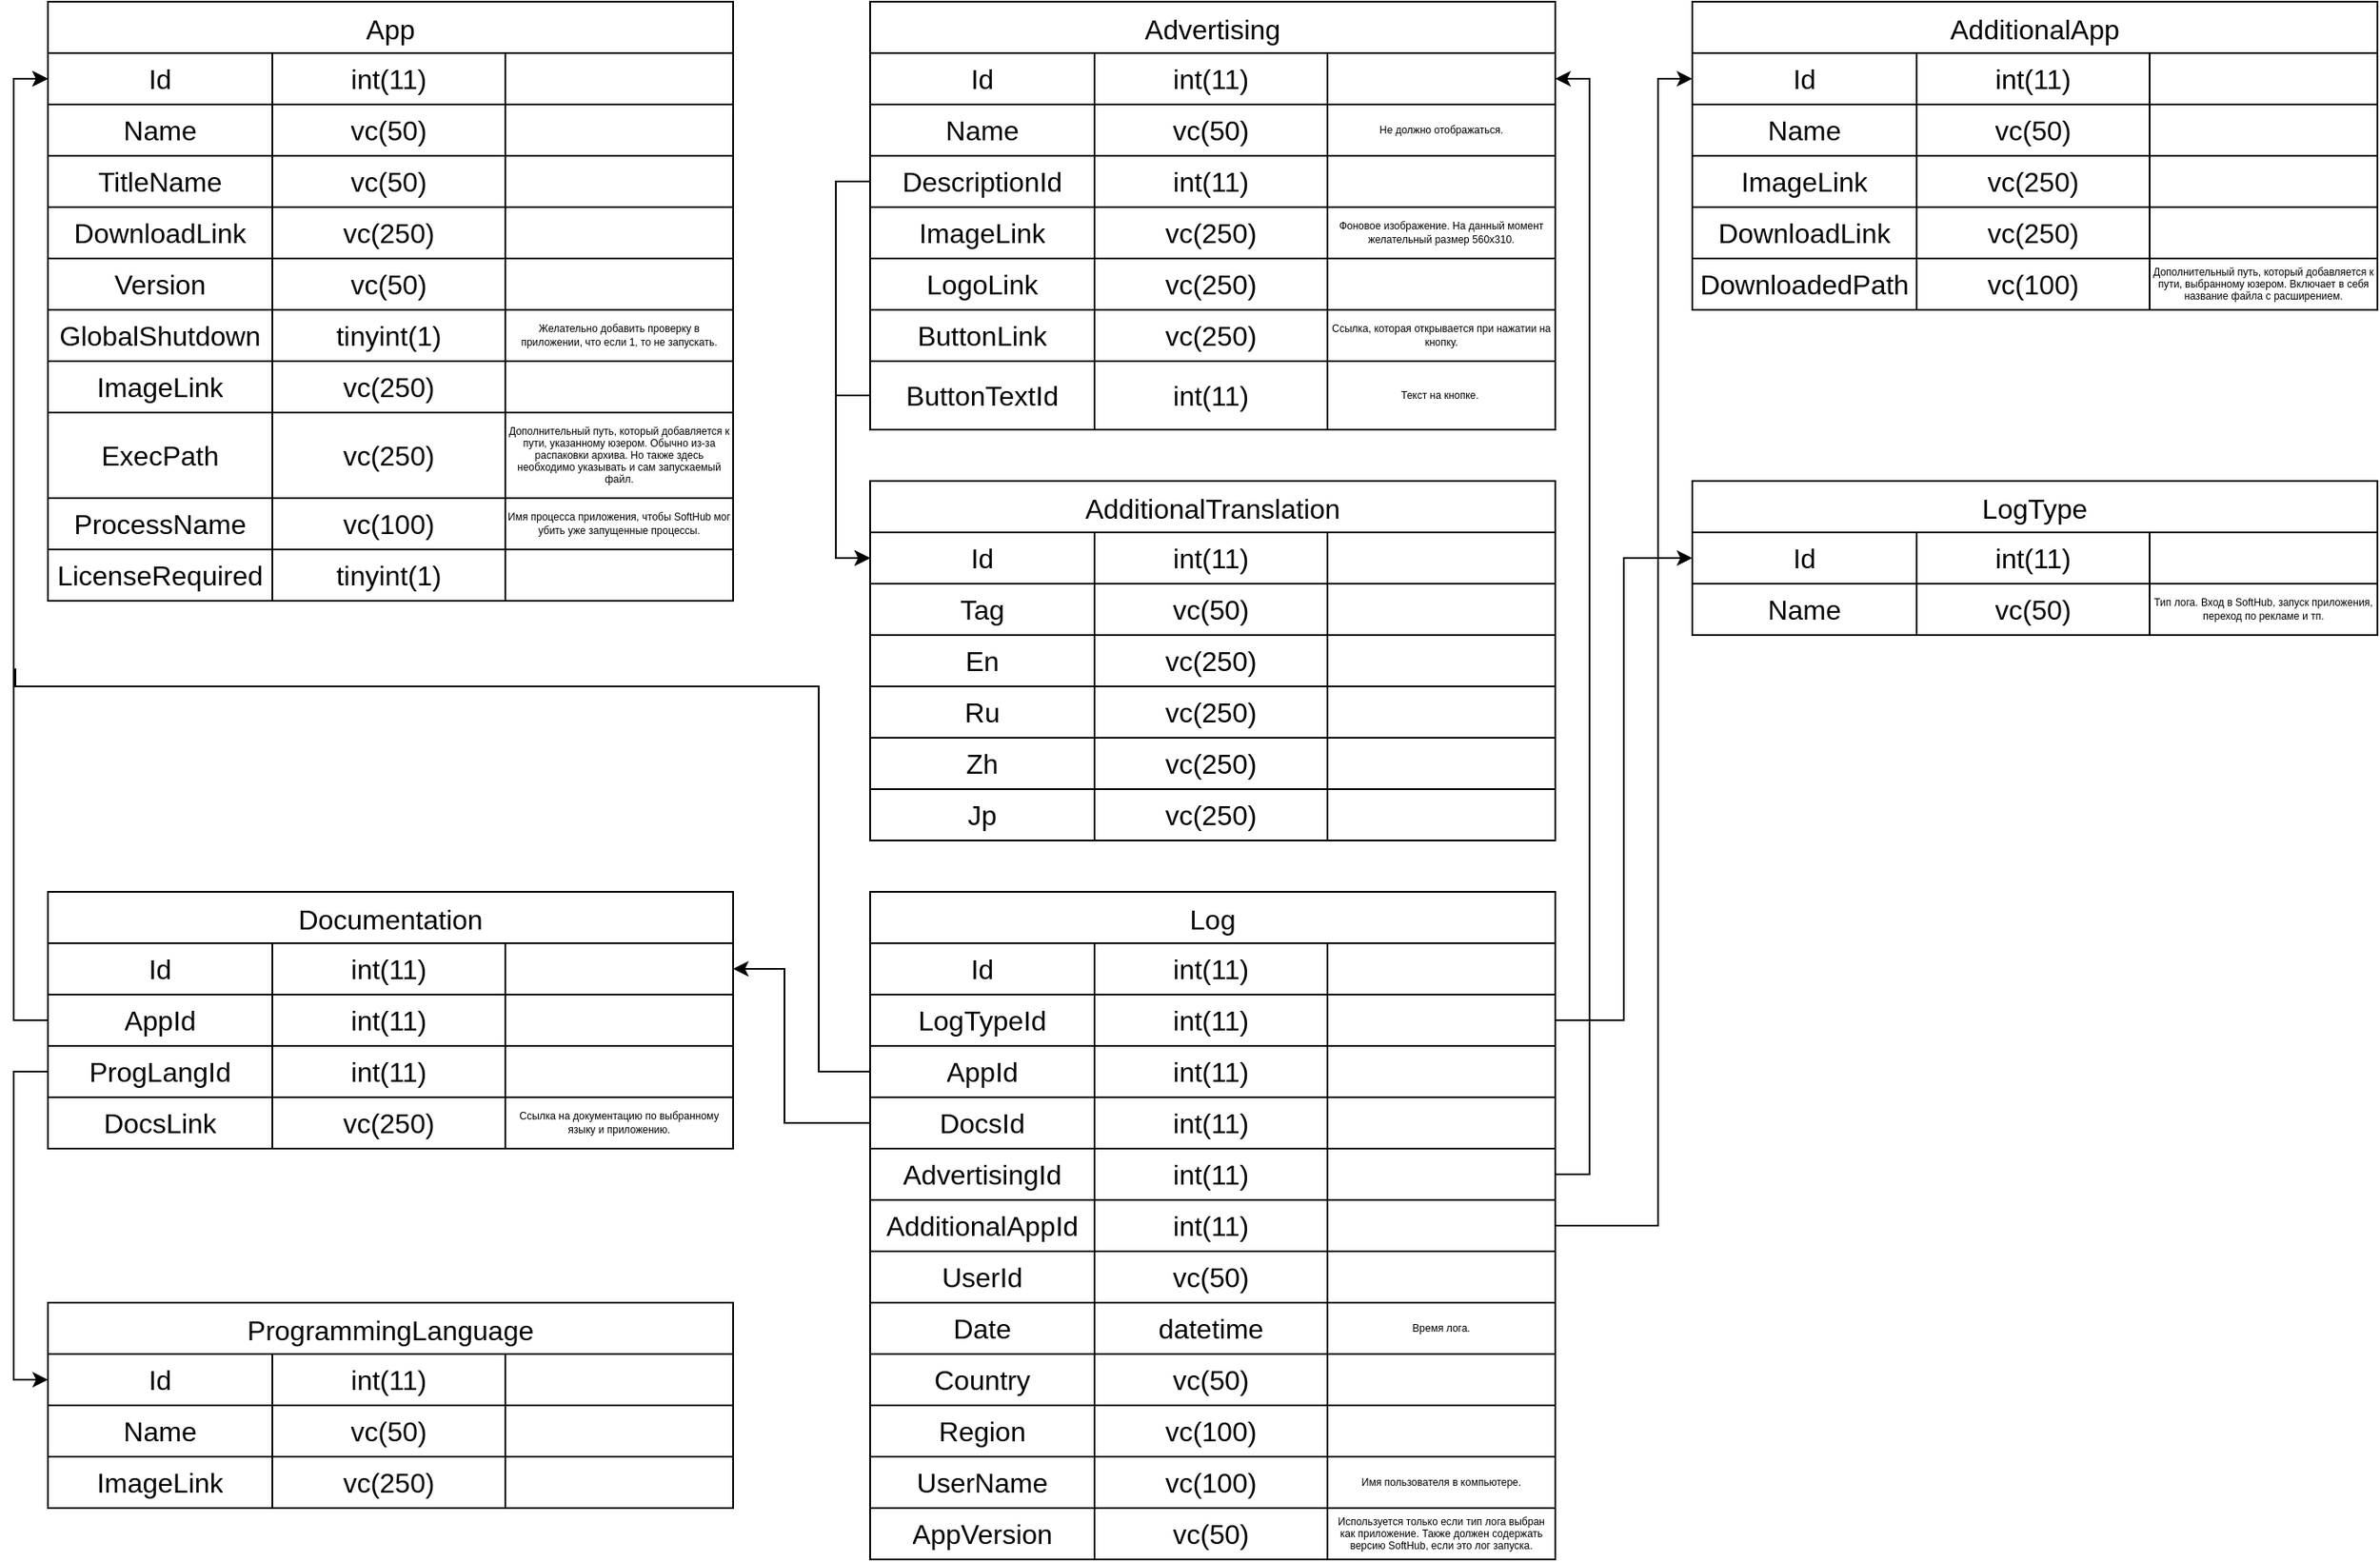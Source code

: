 <mxfile version="22.1.11" type="github">
  <diagram name="Страница — 1" id="0MV36oEUkLjYBx1AANBR">
    <mxGraphModel dx="2520" dy="1453" grid="1" gridSize="10" guides="1" tooltips="1" connect="1" arrows="1" fold="1" page="1" pageScale="1" pageWidth="4000" pageHeight="4000" math="0" shadow="0">
      <root>
        <mxCell id="0" />
        <mxCell id="1" parent="0" />
        <mxCell id="mC7Bvy9f36BZvepkwvA2-1" value="App" style="shape=table;startSize=30;container=1;collapsible=0;childLayout=tableLayout;strokeColor=default;fontSize=16;verticalAlign=middle;" parent="1" vertex="1">
          <mxGeometry x="40" y="40" width="400" height="350" as="geometry" />
        </mxCell>
        <mxCell id="mC7Bvy9f36BZvepkwvA2-2" value="" style="shape=tableRow;horizontal=0;startSize=0;swimlaneHead=0;swimlaneBody=0;strokeColor=inherit;top=0;left=0;bottom=0;right=0;collapsible=0;dropTarget=0;fillColor=none;points=[[0,0.5],[1,0.5]];portConstraint=eastwest;fontSize=16;" parent="mC7Bvy9f36BZvepkwvA2-1" vertex="1">
          <mxGeometry y="30" width="400" height="30" as="geometry" />
        </mxCell>
        <mxCell id="mC7Bvy9f36BZvepkwvA2-3" value="Id" style="shape=partialRectangle;html=1;whiteSpace=wrap;connectable=0;strokeColor=inherit;overflow=hidden;fillColor=none;top=0;left=0;bottom=0;right=0;pointerEvents=1;fontSize=16;" parent="mC7Bvy9f36BZvepkwvA2-2" vertex="1">
          <mxGeometry width="131" height="30" as="geometry">
            <mxRectangle width="131" height="30" as="alternateBounds" />
          </mxGeometry>
        </mxCell>
        <mxCell id="mC7Bvy9f36BZvepkwvA2-4" value="int(11)" style="shape=partialRectangle;html=1;whiteSpace=wrap;connectable=0;strokeColor=inherit;overflow=hidden;fillColor=none;top=0;left=0;bottom=0;right=0;pointerEvents=1;fontSize=16;" parent="mC7Bvy9f36BZvepkwvA2-2" vertex="1">
          <mxGeometry x="131" width="136" height="30" as="geometry">
            <mxRectangle width="136" height="30" as="alternateBounds" />
          </mxGeometry>
        </mxCell>
        <mxCell id="mC7Bvy9f36BZvepkwvA2-20" style="shape=partialRectangle;html=1;whiteSpace=wrap;connectable=0;strokeColor=inherit;overflow=hidden;fillColor=none;top=0;left=0;bottom=0;right=0;pointerEvents=1;fontSize=16;" parent="mC7Bvy9f36BZvepkwvA2-2" vertex="1">
          <mxGeometry x="267" width="133" height="30" as="geometry">
            <mxRectangle width="133" height="30" as="alternateBounds" />
          </mxGeometry>
        </mxCell>
        <mxCell id="mC7Bvy9f36BZvepkwvA2-6" value="" style="shape=tableRow;horizontal=0;startSize=0;swimlaneHead=0;swimlaneBody=0;strokeColor=inherit;top=0;left=0;bottom=0;right=0;collapsible=0;dropTarget=0;fillColor=none;points=[[0,0.5],[1,0.5]];portConstraint=eastwest;fontSize=16;" parent="mC7Bvy9f36BZvepkwvA2-1" vertex="1">
          <mxGeometry y="60" width="400" height="30" as="geometry" />
        </mxCell>
        <mxCell id="mC7Bvy9f36BZvepkwvA2-7" value="Name" style="shape=partialRectangle;html=1;whiteSpace=wrap;connectable=0;strokeColor=inherit;overflow=hidden;fillColor=none;top=0;left=0;bottom=0;right=0;pointerEvents=1;fontSize=16;" parent="mC7Bvy9f36BZvepkwvA2-6" vertex="1">
          <mxGeometry width="131" height="30" as="geometry">
            <mxRectangle width="131" height="30" as="alternateBounds" />
          </mxGeometry>
        </mxCell>
        <mxCell id="mC7Bvy9f36BZvepkwvA2-8" value="vc(50)" style="shape=partialRectangle;html=1;whiteSpace=wrap;connectable=0;strokeColor=inherit;overflow=hidden;fillColor=none;top=0;left=0;bottom=0;right=0;pointerEvents=1;fontSize=16;" parent="mC7Bvy9f36BZvepkwvA2-6" vertex="1">
          <mxGeometry x="131" width="136" height="30" as="geometry">
            <mxRectangle width="136" height="30" as="alternateBounds" />
          </mxGeometry>
        </mxCell>
        <mxCell id="mC7Bvy9f36BZvepkwvA2-21" style="shape=partialRectangle;html=1;whiteSpace=wrap;connectable=0;strokeColor=inherit;overflow=hidden;fillColor=none;top=0;left=0;bottom=0;right=0;pointerEvents=1;fontSize=16;" parent="mC7Bvy9f36BZvepkwvA2-6" vertex="1">
          <mxGeometry x="267" width="133" height="30" as="geometry">
            <mxRectangle width="133" height="30" as="alternateBounds" />
          </mxGeometry>
        </mxCell>
        <mxCell id="mC7Bvy9f36BZvepkwvA2-10" value="" style="shape=tableRow;horizontal=0;startSize=0;swimlaneHead=0;swimlaneBody=0;strokeColor=inherit;top=0;left=0;bottom=0;right=0;collapsible=0;dropTarget=0;fillColor=none;points=[[0,0.5],[1,0.5]];portConstraint=eastwest;fontSize=16;" parent="mC7Bvy9f36BZvepkwvA2-1" vertex="1">
          <mxGeometry y="90" width="400" height="30" as="geometry" />
        </mxCell>
        <mxCell id="mC7Bvy9f36BZvepkwvA2-11" value="TitleName" style="shape=partialRectangle;html=1;whiteSpace=wrap;connectable=0;strokeColor=inherit;overflow=hidden;fillColor=none;top=0;left=0;bottom=0;right=0;pointerEvents=1;fontSize=16;" parent="mC7Bvy9f36BZvepkwvA2-10" vertex="1">
          <mxGeometry width="131" height="30" as="geometry">
            <mxRectangle width="131" height="30" as="alternateBounds" />
          </mxGeometry>
        </mxCell>
        <mxCell id="mC7Bvy9f36BZvepkwvA2-12" value="vc(50)" style="shape=partialRectangle;html=1;whiteSpace=wrap;connectable=0;strokeColor=inherit;overflow=hidden;fillColor=none;top=0;left=0;bottom=0;right=0;pointerEvents=1;fontSize=16;" parent="mC7Bvy9f36BZvepkwvA2-10" vertex="1">
          <mxGeometry x="131" width="136" height="30" as="geometry">
            <mxRectangle width="136" height="30" as="alternateBounds" />
          </mxGeometry>
        </mxCell>
        <mxCell id="mC7Bvy9f36BZvepkwvA2-22" style="shape=partialRectangle;html=1;whiteSpace=wrap;connectable=0;strokeColor=inherit;overflow=hidden;fillColor=none;top=0;left=0;bottom=0;right=0;pointerEvents=1;fontSize=16;" parent="mC7Bvy9f36BZvepkwvA2-10" vertex="1">
          <mxGeometry x="267" width="133" height="30" as="geometry">
            <mxRectangle width="133" height="30" as="alternateBounds" />
          </mxGeometry>
        </mxCell>
        <mxCell id="mC7Bvy9f36BZvepkwvA2-17" style="shape=tableRow;horizontal=0;startSize=0;swimlaneHead=0;swimlaneBody=0;strokeColor=inherit;top=0;left=0;bottom=0;right=0;collapsible=0;dropTarget=0;fillColor=none;points=[[0,0.5],[1,0.5]];portConstraint=eastwest;fontSize=16;" parent="mC7Bvy9f36BZvepkwvA2-1" vertex="1">
          <mxGeometry y="120" width="400" height="30" as="geometry" />
        </mxCell>
        <mxCell id="mC7Bvy9f36BZvepkwvA2-18" value="DownloadLink" style="shape=partialRectangle;html=1;whiteSpace=wrap;connectable=0;strokeColor=inherit;overflow=hidden;fillColor=none;top=0;left=0;bottom=0;right=0;pointerEvents=1;fontSize=16;" parent="mC7Bvy9f36BZvepkwvA2-17" vertex="1">
          <mxGeometry width="131" height="30" as="geometry">
            <mxRectangle width="131" height="30" as="alternateBounds" />
          </mxGeometry>
        </mxCell>
        <mxCell id="mC7Bvy9f36BZvepkwvA2-19" value="vc(250)" style="shape=partialRectangle;html=1;whiteSpace=wrap;connectable=0;strokeColor=inherit;overflow=hidden;fillColor=none;top=0;left=0;bottom=0;right=0;pointerEvents=1;fontSize=16;" parent="mC7Bvy9f36BZvepkwvA2-17" vertex="1">
          <mxGeometry x="131" width="136" height="30" as="geometry">
            <mxRectangle width="136" height="30" as="alternateBounds" />
          </mxGeometry>
        </mxCell>
        <mxCell id="mC7Bvy9f36BZvepkwvA2-23" style="shape=partialRectangle;html=1;whiteSpace=wrap;connectable=0;strokeColor=inherit;overflow=hidden;fillColor=none;top=0;left=0;bottom=0;right=0;pointerEvents=1;fontSize=16;" parent="mC7Bvy9f36BZvepkwvA2-17" vertex="1">
          <mxGeometry x="267" width="133" height="30" as="geometry">
            <mxRectangle width="133" height="30" as="alternateBounds" />
          </mxGeometry>
        </mxCell>
        <mxCell id="mC7Bvy9f36BZvepkwvA2-14" style="shape=tableRow;horizontal=0;startSize=0;swimlaneHead=0;swimlaneBody=0;strokeColor=inherit;top=0;left=0;bottom=0;right=0;collapsible=0;dropTarget=0;fillColor=none;points=[[0,0.5],[1,0.5]];portConstraint=eastwest;fontSize=16;" parent="mC7Bvy9f36BZvepkwvA2-1" vertex="1">
          <mxGeometry y="150" width="400" height="30" as="geometry" />
        </mxCell>
        <mxCell id="mC7Bvy9f36BZvepkwvA2-15" value="Version" style="shape=partialRectangle;html=1;whiteSpace=wrap;connectable=0;strokeColor=inherit;overflow=hidden;fillColor=none;top=0;left=0;bottom=0;right=0;pointerEvents=1;fontSize=16;" parent="mC7Bvy9f36BZvepkwvA2-14" vertex="1">
          <mxGeometry width="131" height="30" as="geometry">
            <mxRectangle width="131" height="30" as="alternateBounds" />
          </mxGeometry>
        </mxCell>
        <mxCell id="mC7Bvy9f36BZvepkwvA2-16" value="vc(50)" style="shape=partialRectangle;html=1;whiteSpace=wrap;connectable=0;strokeColor=inherit;overflow=hidden;fillColor=none;top=0;left=0;bottom=0;right=0;pointerEvents=1;fontSize=16;" parent="mC7Bvy9f36BZvepkwvA2-14" vertex="1">
          <mxGeometry x="131" width="136" height="30" as="geometry">
            <mxRectangle width="136" height="30" as="alternateBounds" />
          </mxGeometry>
        </mxCell>
        <mxCell id="mC7Bvy9f36BZvepkwvA2-24" style="shape=partialRectangle;html=1;whiteSpace=wrap;connectable=0;strokeColor=inherit;overflow=hidden;fillColor=none;top=0;left=0;bottom=0;right=0;pointerEvents=1;fontSize=16;" parent="mC7Bvy9f36BZvepkwvA2-14" vertex="1">
          <mxGeometry x="267" width="133" height="30" as="geometry">
            <mxRectangle width="133" height="30" as="alternateBounds" />
          </mxGeometry>
        </mxCell>
        <mxCell id="mC7Bvy9f36BZvepkwvA2-25" style="shape=tableRow;horizontal=0;startSize=0;swimlaneHead=0;swimlaneBody=0;strokeColor=inherit;top=0;left=0;bottom=0;right=0;collapsible=0;dropTarget=0;fillColor=none;points=[[0,0.5],[1,0.5]];portConstraint=eastwest;fontSize=16;" parent="mC7Bvy9f36BZvepkwvA2-1" vertex="1">
          <mxGeometry y="180" width="400" height="30" as="geometry" />
        </mxCell>
        <mxCell id="mC7Bvy9f36BZvepkwvA2-26" value="GlobalShutdown" style="shape=partialRectangle;html=1;whiteSpace=wrap;connectable=0;strokeColor=inherit;overflow=hidden;fillColor=none;top=0;left=0;bottom=0;right=0;pointerEvents=1;fontSize=16;" parent="mC7Bvy9f36BZvepkwvA2-25" vertex="1">
          <mxGeometry width="131" height="30" as="geometry">
            <mxRectangle width="131" height="30" as="alternateBounds" />
          </mxGeometry>
        </mxCell>
        <mxCell id="mC7Bvy9f36BZvepkwvA2-27" value="tinyint(1)" style="shape=partialRectangle;html=1;whiteSpace=wrap;connectable=0;strokeColor=inherit;overflow=hidden;fillColor=none;top=0;left=0;bottom=0;right=0;pointerEvents=1;fontSize=16;" parent="mC7Bvy9f36BZvepkwvA2-25" vertex="1">
          <mxGeometry x="131" width="136" height="30" as="geometry">
            <mxRectangle width="136" height="30" as="alternateBounds" />
          </mxGeometry>
        </mxCell>
        <mxCell id="mC7Bvy9f36BZvepkwvA2-28" value="Желательно добавить проверку в приложении, что если 1, то не запускать." style="shape=partialRectangle;whiteSpace=wrap;connectable=0;strokeColor=inherit;overflow=hidden;fillColor=none;top=0;left=0;bottom=0;right=0;pointerEvents=1;fontSize=6;verticalAlign=middle;html=1;" parent="mC7Bvy9f36BZvepkwvA2-25" vertex="1">
          <mxGeometry x="267" width="133" height="30" as="geometry">
            <mxRectangle width="133" height="30" as="alternateBounds" />
          </mxGeometry>
        </mxCell>
        <mxCell id="mC7Bvy9f36BZvepkwvA2-29" style="shape=tableRow;horizontal=0;startSize=0;swimlaneHead=0;swimlaneBody=0;strokeColor=inherit;top=0;left=0;bottom=0;right=0;collapsible=0;dropTarget=0;fillColor=none;points=[[0,0.5],[1,0.5]];portConstraint=eastwest;fontSize=16;" parent="mC7Bvy9f36BZvepkwvA2-1" vertex="1">
          <mxGeometry y="210" width="400" height="30" as="geometry" />
        </mxCell>
        <mxCell id="mC7Bvy9f36BZvepkwvA2-30" value="ImageLink" style="shape=partialRectangle;html=1;whiteSpace=wrap;connectable=0;strokeColor=inherit;overflow=hidden;fillColor=none;top=0;left=0;bottom=0;right=0;pointerEvents=1;fontSize=16;" parent="mC7Bvy9f36BZvepkwvA2-29" vertex="1">
          <mxGeometry width="131" height="30" as="geometry">
            <mxRectangle width="131" height="30" as="alternateBounds" />
          </mxGeometry>
        </mxCell>
        <mxCell id="mC7Bvy9f36BZvepkwvA2-31" value="vc(250)" style="shape=partialRectangle;html=1;whiteSpace=wrap;connectable=0;strokeColor=inherit;overflow=hidden;fillColor=none;top=0;left=0;bottom=0;right=0;pointerEvents=1;fontSize=16;" parent="mC7Bvy9f36BZvepkwvA2-29" vertex="1">
          <mxGeometry x="131" width="136" height="30" as="geometry">
            <mxRectangle width="136" height="30" as="alternateBounds" />
          </mxGeometry>
        </mxCell>
        <mxCell id="mC7Bvy9f36BZvepkwvA2-32" style="shape=partialRectangle;html=1;whiteSpace=wrap;connectable=0;strokeColor=inherit;overflow=hidden;fillColor=none;top=0;left=0;bottom=0;right=0;pointerEvents=1;fontSize=16;" parent="mC7Bvy9f36BZvepkwvA2-29" vertex="1">
          <mxGeometry x="267" width="133" height="30" as="geometry">
            <mxRectangle width="133" height="30" as="alternateBounds" />
          </mxGeometry>
        </mxCell>
        <mxCell id="mC7Bvy9f36BZvepkwvA2-37" style="shape=tableRow;horizontal=0;startSize=0;swimlaneHead=0;swimlaneBody=0;strokeColor=inherit;top=0;left=0;bottom=0;right=0;collapsible=0;dropTarget=0;fillColor=none;points=[[0,0.5],[1,0.5]];portConstraint=eastwest;fontSize=16;" parent="mC7Bvy9f36BZvepkwvA2-1" vertex="1">
          <mxGeometry y="240" width="400" height="50" as="geometry" />
        </mxCell>
        <mxCell id="mC7Bvy9f36BZvepkwvA2-38" value="ExecPath" style="shape=partialRectangle;html=1;whiteSpace=wrap;connectable=0;strokeColor=inherit;overflow=hidden;fillColor=none;top=0;left=0;bottom=0;right=0;pointerEvents=1;fontSize=16;" parent="mC7Bvy9f36BZvepkwvA2-37" vertex="1">
          <mxGeometry width="131" height="50" as="geometry">
            <mxRectangle width="131" height="50" as="alternateBounds" />
          </mxGeometry>
        </mxCell>
        <mxCell id="mC7Bvy9f36BZvepkwvA2-39" value="vc(250)" style="shape=partialRectangle;html=1;whiteSpace=wrap;connectable=0;strokeColor=inherit;overflow=hidden;fillColor=none;top=0;left=0;bottom=0;right=0;pointerEvents=1;fontSize=16;" parent="mC7Bvy9f36BZvepkwvA2-37" vertex="1">
          <mxGeometry x="131" width="136" height="50" as="geometry">
            <mxRectangle width="136" height="50" as="alternateBounds" />
          </mxGeometry>
        </mxCell>
        <mxCell id="mC7Bvy9f36BZvepkwvA2-40" value="Дополнительный путь, который добавляется к пути, указанному юзером. Обычно из-за распаковки архива. Но также здесь необходимо указывать и сам запускаемый файл." style="shape=partialRectangle;whiteSpace=wrap;connectable=0;strokeColor=inherit;overflow=hidden;fillColor=none;top=0;left=0;bottom=0;right=0;pointerEvents=1;fontSize=6;align=center;verticalAlign=middle;labelPosition=center;verticalLabelPosition=middle;html=1;" parent="mC7Bvy9f36BZvepkwvA2-37" vertex="1">
          <mxGeometry x="267" width="133" height="50" as="geometry">
            <mxRectangle width="133" height="50" as="alternateBounds" />
          </mxGeometry>
        </mxCell>
        <mxCell id="mC7Bvy9f36BZvepkwvA2-41" style="shape=tableRow;horizontal=0;startSize=0;swimlaneHead=0;swimlaneBody=0;strokeColor=inherit;top=0;left=0;bottom=0;right=0;collapsible=0;dropTarget=0;fillColor=none;points=[[0,0.5],[1,0.5]];portConstraint=eastwest;fontSize=16;" parent="mC7Bvy9f36BZvepkwvA2-1" vertex="1">
          <mxGeometry y="290" width="400" height="30" as="geometry" />
        </mxCell>
        <mxCell id="mC7Bvy9f36BZvepkwvA2-42" value="ProcessName" style="shape=partialRectangle;html=1;whiteSpace=wrap;connectable=0;strokeColor=inherit;overflow=hidden;fillColor=none;top=0;left=0;bottom=0;right=0;pointerEvents=1;fontSize=16;" parent="mC7Bvy9f36BZvepkwvA2-41" vertex="1">
          <mxGeometry width="131" height="30" as="geometry">
            <mxRectangle width="131" height="30" as="alternateBounds" />
          </mxGeometry>
        </mxCell>
        <mxCell id="mC7Bvy9f36BZvepkwvA2-43" value="vc(100)" style="shape=partialRectangle;html=1;whiteSpace=wrap;connectable=0;strokeColor=inherit;overflow=hidden;fillColor=none;top=0;left=0;bottom=0;right=0;pointerEvents=1;fontSize=16;" parent="mC7Bvy9f36BZvepkwvA2-41" vertex="1">
          <mxGeometry x="131" width="136" height="30" as="geometry">
            <mxRectangle width="136" height="30" as="alternateBounds" />
          </mxGeometry>
        </mxCell>
        <mxCell id="mC7Bvy9f36BZvepkwvA2-44" value="Имя процесса приложения, чтобы SoftHub мог убить уже запущенные процессы." style="shape=partialRectangle;whiteSpace=wrap;connectable=0;strokeColor=inherit;overflow=hidden;fillColor=none;top=0;left=0;bottom=0;right=0;pointerEvents=1;fontSize=6;align=center;verticalAlign=middle;labelPosition=center;verticalLabelPosition=middle;html=1;" parent="mC7Bvy9f36BZvepkwvA2-41" vertex="1">
          <mxGeometry x="267" width="133" height="30" as="geometry">
            <mxRectangle width="133" height="30" as="alternateBounds" />
          </mxGeometry>
        </mxCell>
        <mxCell id="mC7Bvy9f36BZvepkwvA2-45" style="shape=tableRow;horizontal=0;startSize=0;swimlaneHead=0;swimlaneBody=0;strokeColor=inherit;top=0;left=0;bottom=0;right=0;collapsible=0;dropTarget=0;fillColor=none;points=[[0,0.5],[1,0.5]];portConstraint=eastwest;fontSize=16;" parent="mC7Bvy9f36BZvepkwvA2-1" vertex="1">
          <mxGeometry y="320" width="400" height="30" as="geometry" />
        </mxCell>
        <mxCell id="mC7Bvy9f36BZvepkwvA2-46" value="LicenseRequired" style="shape=partialRectangle;html=1;whiteSpace=wrap;connectable=0;strokeColor=inherit;overflow=hidden;fillColor=none;top=0;left=0;bottom=0;right=0;pointerEvents=1;fontSize=16;" parent="mC7Bvy9f36BZvepkwvA2-45" vertex="1">
          <mxGeometry width="131" height="30" as="geometry">
            <mxRectangle width="131" height="30" as="alternateBounds" />
          </mxGeometry>
        </mxCell>
        <mxCell id="mC7Bvy9f36BZvepkwvA2-47" value="tinyint(1)" style="shape=partialRectangle;html=1;whiteSpace=wrap;connectable=0;strokeColor=inherit;overflow=hidden;fillColor=none;top=0;left=0;bottom=0;right=0;pointerEvents=1;fontSize=16;" parent="mC7Bvy9f36BZvepkwvA2-45" vertex="1">
          <mxGeometry x="131" width="136" height="30" as="geometry">
            <mxRectangle width="136" height="30" as="alternateBounds" />
          </mxGeometry>
        </mxCell>
        <mxCell id="mC7Bvy9f36BZvepkwvA2-48" style="shape=partialRectangle;whiteSpace=wrap;connectable=0;strokeColor=inherit;overflow=hidden;fillColor=none;top=0;left=0;bottom=0;right=0;pointerEvents=1;fontSize=6;align=center;verticalAlign=middle;labelPosition=center;verticalLabelPosition=middle;html=1;" parent="mC7Bvy9f36BZvepkwvA2-45" vertex="1">
          <mxGeometry x="267" width="133" height="30" as="geometry">
            <mxRectangle width="133" height="30" as="alternateBounds" />
          </mxGeometry>
        </mxCell>
        <mxCell id="mC7Bvy9f36BZvepkwvA2-51" value="Advertising" style="shape=table;startSize=30;container=1;collapsible=0;childLayout=tableLayout;strokeColor=default;fontSize=16;verticalAlign=middle;" parent="1" vertex="1">
          <mxGeometry x="520" y="40" width="400" height="250" as="geometry" />
        </mxCell>
        <mxCell id="mC7Bvy9f36BZvepkwvA2-52" value="" style="shape=tableRow;horizontal=0;startSize=0;swimlaneHead=0;swimlaneBody=0;strokeColor=inherit;top=0;left=0;bottom=0;right=0;collapsible=0;dropTarget=0;fillColor=none;points=[[0,0.5],[1,0.5]];portConstraint=eastwest;fontSize=16;" parent="mC7Bvy9f36BZvepkwvA2-51" vertex="1">
          <mxGeometry y="30" width="400" height="30" as="geometry" />
        </mxCell>
        <mxCell id="mC7Bvy9f36BZvepkwvA2-53" value="Id" style="shape=partialRectangle;html=1;whiteSpace=wrap;connectable=0;strokeColor=inherit;overflow=hidden;fillColor=none;top=0;left=0;bottom=0;right=0;pointerEvents=1;fontSize=16;" parent="mC7Bvy9f36BZvepkwvA2-52" vertex="1">
          <mxGeometry width="131" height="30" as="geometry">
            <mxRectangle width="131" height="30" as="alternateBounds" />
          </mxGeometry>
        </mxCell>
        <mxCell id="mC7Bvy9f36BZvepkwvA2-54" value="int(11)" style="shape=partialRectangle;html=1;whiteSpace=wrap;connectable=0;strokeColor=inherit;overflow=hidden;fillColor=none;top=0;left=0;bottom=0;right=0;pointerEvents=1;fontSize=16;" parent="mC7Bvy9f36BZvepkwvA2-52" vertex="1">
          <mxGeometry x="131" width="136" height="30" as="geometry">
            <mxRectangle width="136" height="30" as="alternateBounds" />
          </mxGeometry>
        </mxCell>
        <mxCell id="mC7Bvy9f36BZvepkwvA2-55" style="shape=partialRectangle;html=1;whiteSpace=wrap;connectable=0;strokeColor=inherit;overflow=hidden;fillColor=none;top=0;left=0;bottom=0;right=0;pointerEvents=1;fontSize=16;" parent="mC7Bvy9f36BZvepkwvA2-52" vertex="1">
          <mxGeometry x="267" width="133" height="30" as="geometry">
            <mxRectangle width="133" height="30" as="alternateBounds" />
          </mxGeometry>
        </mxCell>
        <mxCell id="mC7Bvy9f36BZvepkwvA2-56" value="" style="shape=tableRow;horizontal=0;startSize=0;swimlaneHead=0;swimlaneBody=0;strokeColor=inherit;top=0;left=0;bottom=0;right=0;collapsible=0;dropTarget=0;fillColor=none;points=[[0,0.5],[1,0.5]];portConstraint=eastwest;fontSize=16;" parent="mC7Bvy9f36BZvepkwvA2-51" vertex="1">
          <mxGeometry y="60" width="400" height="30" as="geometry" />
        </mxCell>
        <mxCell id="mC7Bvy9f36BZvepkwvA2-57" value="Name" style="shape=partialRectangle;html=1;whiteSpace=wrap;connectable=0;strokeColor=inherit;overflow=hidden;fillColor=none;top=0;left=0;bottom=0;right=0;pointerEvents=1;fontSize=16;" parent="mC7Bvy9f36BZvepkwvA2-56" vertex="1">
          <mxGeometry width="131" height="30" as="geometry">
            <mxRectangle width="131" height="30" as="alternateBounds" />
          </mxGeometry>
        </mxCell>
        <mxCell id="mC7Bvy9f36BZvepkwvA2-58" value="vc(50)" style="shape=partialRectangle;html=1;whiteSpace=wrap;connectable=0;strokeColor=inherit;overflow=hidden;fillColor=none;top=0;left=0;bottom=0;right=0;pointerEvents=1;fontSize=16;" parent="mC7Bvy9f36BZvepkwvA2-56" vertex="1">
          <mxGeometry x="131" width="136" height="30" as="geometry">
            <mxRectangle width="136" height="30" as="alternateBounds" />
          </mxGeometry>
        </mxCell>
        <mxCell id="mC7Bvy9f36BZvepkwvA2-59" value="Не должно отображаться." style="shape=partialRectangle;html=1;whiteSpace=wrap;connectable=0;strokeColor=inherit;overflow=hidden;fillColor=none;top=0;left=0;bottom=0;right=0;pointerEvents=1;fontSize=6;" parent="mC7Bvy9f36BZvepkwvA2-56" vertex="1">
          <mxGeometry x="267" width="133" height="30" as="geometry">
            <mxRectangle width="133" height="30" as="alternateBounds" />
          </mxGeometry>
        </mxCell>
        <mxCell id="mC7Bvy9f36BZvepkwvA2-60" value="" style="shape=tableRow;horizontal=0;startSize=0;swimlaneHead=0;swimlaneBody=0;strokeColor=inherit;top=0;left=0;bottom=0;right=0;collapsible=0;dropTarget=0;fillColor=none;points=[[0,0.5],[1,0.5]];portConstraint=eastwest;fontSize=16;" parent="mC7Bvy9f36BZvepkwvA2-51" vertex="1">
          <mxGeometry y="90" width="400" height="30" as="geometry" />
        </mxCell>
        <mxCell id="mC7Bvy9f36BZvepkwvA2-61" value="DescriptionId" style="shape=partialRectangle;html=1;whiteSpace=wrap;connectable=0;strokeColor=inherit;overflow=hidden;fillColor=none;top=0;left=0;bottom=0;right=0;pointerEvents=1;fontSize=16;" parent="mC7Bvy9f36BZvepkwvA2-60" vertex="1">
          <mxGeometry width="131" height="30" as="geometry">
            <mxRectangle width="131" height="30" as="alternateBounds" />
          </mxGeometry>
        </mxCell>
        <mxCell id="mC7Bvy9f36BZvepkwvA2-62" value="int(11)" style="shape=partialRectangle;html=1;whiteSpace=wrap;connectable=0;strokeColor=inherit;overflow=hidden;fillColor=none;top=0;left=0;bottom=0;right=0;pointerEvents=1;fontSize=16;" parent="mC7Bvy9f36BZvepkwvA2-60" vertex="1">
          <mxGeometry x="131" width="136" height="30" as="geometry">
            <mxRectangle width="136" height="30" as="alternateBounds" />
          </mxGeometry>
        </mxCell>
        <mxCell id="mC7Bvy9f36BZvepkwvA2-63" style="shape=partialRectangle;html=1;whiteSpace=wrap;connectable=0;strokeColor=inherit;overflow=hidden;fillColor=none;top=0;left=0;bottom=0;right=0;pointerEvents=1;fontSize=16;" parent="mC7Bvy9f36BZvepkwvA2-60" vertex="1">
          <mxGeometry x="267" width="133" height="30" as="geometry">
            <mxRectangle width="133" height="30" as="alternateBounds" />
          </mxGeometry>
        </mxCell>
        <mxCell id="mC7Bvy9f36BZvepkwvA2-64" style="shape=tableRow;horizontal=0;startSize=0;swimlaneHead=0;swimlaneBody=0;strokeColor=inherit;top=0;left=0;bottom=0;right=0;collapsible=0;dropTarget=0;fillColor=none;points=[[0,0.5],[1,0.5]];portConstraint=eastwest;fontSize=16;" parent="mC7Bvy9f36BZvepkwvA2-51" vertex="1">
          <mxGeometry y="120" width="400" height="30" as="geometry" />
        </mxCell>
        <mxCell id="mC7Bvy9f36BZvepkwvA2-65" value="ImageLink" style="shape=partialRectangle;html=1;whiteSpace=wrap;connectable=0;strokeColor=inherit;overflow=hidden;fillColor=none;top=0;left=0;bottom=0;right=0;pointerEvents=1;fontSize=16;" parent="mC7Bvy9f36BZvepkwvA2-64" vertex="1">
          <mxGeometry width="131" height="30" as="geometry">
            <mxRectangle width="131" height="30" as="alternateBounds" />
          </mxGeometry>
        </mxCell>
        <mxCell id="mC7Bvy9f36BZvepkwvA2-66" value="vc(250)" style="shape=partialRectangle;html=1;whiteSpace=wrap;connectable=0;strokeColor=inherit;overflow=hidden;fillColor=none;top=0;left=0;bottom=0;right=0;pointerEvents=1;fontSize=16;" parent="mC7Bvy9f36BZvepkwvA2-64" vertex="1">
          <mxGeometry x="131" width="136" height="30" as="geometry">
            <mxRectangle width="136" height="30" as="alternateBounds" />
          </mxGeometry>
        </mxCell>
        <mxCell id="mC7Bvy9f36BZvepkwvA2-67" value="Фоновое изображение. На данный момент желательный размер 560х310." style="shape=partialRectangle;html=1;whiteSpace=wrap;connectable=0;strokeColor=inherit;overflow=hidden;fillColor=none;top=0;left=0;bottom=0;right=0;pointerEvents=1;fontSize=6;" parent="mC7Bvy9f36BZvepkwvA2-64" vertex="1">
          <mxGeometry x="267" width="133" height="30" as="geometry">
            <mxRectangle width="133" height="30" as="alternateBounds" />
          </mxGeometry>
        </mxCell>
        <mxCell id="mC7Bvy9f36BZvepkwvA2-68" style="shape=tableRow;horizontal=0;startSize=0;swimlaneHead=0;swimlaneBody=0;strokeColor=inherit;top=0;left=0;bottom=0;right=0;collapsible=0;dropTarget=0;fillColor=none;points=[[0,0.5],[1,0.5]];portConstraint=eastwest;fontSize=16;" parent="mC7Bvy9f36BZvepkwvA2-51" vertex="1">
          <mxGeometry y="150" width="400" height="30" as="geometry" />
        </mxCell>
        <mxCell id="mC7Bvy9f36BZvepkwvA2-69" value="LogoLink" style="shape=partialRectangle;html=1;whiteSpace=wrap;connectable=0;strokeColor=inherit;overflow=hidden;fillColor=none;top=0;left=0;bottom=0;right=0;pointerEvents=1;fontSize=16;" parent="mC7Bvy9f36BZvepkwvA2-68" vertex="1">
          <mxGeometry width="131" height="30" as="geometry">
            <mxRectangle width="131" height="30" as="alternateBounds" />
          </mxGeometry>
        </mxCell>
        <mxCell id="mC7Bvy9f36BZvepkwvA2-70" value="vc(250)" style="shape=partialRectangle;html=1;whiteSpace=wrap;connectable=0;strokeColor=inherit;overflow=hidden;fillColor=none;top=0;left=0;bottom=0;right=0;pointerEvents=1;fontSize=16;" parent="mC7Bvy9f36BZvepkwvA2-68" vertex="1">
          <mxGeometry x="131" width="136" height="30" as="geometry">
            <mxRectangle width="136" height="30" as="alternateBounds" />
          </mxGeometry>
        </mxCell>
        <mxCell id="mC7Bvy9f36BZvepkwvA2-71" style="shape=partialRectangle;html=1;whiteSpace=wrap;connectable=0;strokeColor=inherit;overflow=hidden;fillColor=none;top=0;left=0;bottom=0;right=0;pointerEvents=1;fontSize=16;" parent="mC7Bvy9f36BZvepkwvA2-68" vertex="1">
          <mxGeometry x="267" width="133" height="30" as="geometry">
            <mxRectangle width="133" height="30" as="alternateBounds" />
          </mxGeometry>
        </mxCell>
        <mxCell id="mC7Bvy9f36BZvepkwvA2-72" style="shape=tableRow;horizontal=0;startSize=0;swimlaneHead=0;swimlaneBody=0;strokeColor=inherit;top=0;left=0;bottom=0;right=0;collapsible=0;dropTarget=0;fillColor=none;points=[[0,0.5],[1,0.5]];portConstraint=eastwest;fontSize=16;" parent="mC7Bvy9f36BZvepkwvA2-51" vertex="1">
          <mxGeometry y="180" width="400" height="30" as="geometry" />
        </mxCell>
        <mxCell id="mC7Bvy9f36BZvepkwvA2-73" value="ButtonLink" style="shape=partialRectangle;html=1;whiteSpace=wrap;connectable=0;strokeColor=inherit;overflow=hidden;fillColor=none;top=0;left=0;bottom=0;right=0;pointerEvents=1;fontSize=16;" parent="mC7Bvy9f36BZvepkwvA2-72" vertex="1">
          <mxGeometry width="131" height="30" as="geometry">
            <mxRectangle width="131" height="30" as="alternateBounds" />
          </mxGeometry>
        </mxCell>
        <mxCell id="mC7Bvy9f36BZvepkwvA2-74" value="vc(250)" style="shape=partialRectangle;html=1;whiteSpace=wrap;connectable=0;strokeColor=inherit;overflow=hidden;fillColor=none;top=0;left=0;bottom=0;right=0;pointerEvents=1;fontSize=16;" parent="mC7Bvy9f36BZvepkwvA2-72" vertex="1">
          <mxGeometry x="131" width="136" height="30" as="geometry">
            <mxRectangle width="136" height="30" as="alternateBounds" />
          </mxGeometry>
        </mxCell>
        <mxCell id="mC7Bvy9f36BZvepkwvA2-75" value="Ссылка, которая открывается при нажатии на кнопку." style="shape=partialRectangle;whiteSpace=wrap;connectable=0;strokeColor=inherit;overflow=hidden;fillColor=none;top=0;left=0;bottom=0;right=0;pointerEvents=1;fontSize=6;verticalAlign=middle;html=1;" parent="mC7Bvy9f36BZvepkwvA2-72" vertex="1">
          <mxGeometry x="267" width="133" height="30" as="geometry">
            <mxRectangle width="133" height="30" as="alternateBounds" />
          </mxGeometry>
        </mxCell>
        <mxCell id="mC7Bvy9f36BZvepkwvA2-76" style="shape=tableRow;horizontal=0;startSize=0;swimlaneHead=0;swimlaneBody=0;strokeColor=inherit;top=0;left=0;bottom=0;right=0;collapsible=0;dropTarget=0;fillColor=none;points=[[0,0.5],[1,0.5]];portConstraint=eastwest;fontSize=16;" parent="mC7Bvy9f36BZvepkwvA2-51" vertex="1">
          <mxGeometry y="210" width="400" height="40" as="geometry" />
        </mxCell>
        <mxCell id="mC7Bvy9f36BZvepkwvA2-77" value="ButtonTextId" style="shape=partialRectangle;html=1;whiteSpace=wrap;connectable=0;strokeColor=inherit;overflow=hidden;fillColor=none;top=0;left=0;bottom=0;right=0;pointerEvents=1;fontSize=16;" parent="mC7Bvy9f36BZvepkwvA2-76" vertex="1">
          <mxGeometry width="131" height="40" as="geometry">
            <mxRectangle width="131" height="40" as="alternateBounds" />
          </mxGeometry>
        </mxCell>
        <mxCell id="mC7Bvy9f36BZvepkwvA2-78" value="int(11)" style="shape=partialRectangle;html=1;whiteSpace=wrap;connectable=0;strokeColor=inherit;overflow=hidden;fillColor=none;top=0;left=0;bottom=0;right=0;pointerEvents=1;fontSize=16;" parent="mC7Bvy9f36BZvepkwvA2-76" vertex="1">
          <mxGeometry x="131" width="136" height="40" as="geometry">
            <mxRectangle width="136" height="40" as="alternateBounds" />
          </mxGeometry>
        </mxCell>
        <mxCell id="mC7Bvy9f36BZvepkwvA2-79" value="Текст на кнопке.&amp;nbsp;" style="shape=partialRectangle;html=1;whiteSpace=wrap;connectable=0;strokeColor=inherit;overflow=hidden;fillColor=none;top=0;left=0;bottom=0;right=0;pointerEvents=1;fontSize=6;" parent="mC7Bvy9f36BZvepkwvA2-76" vertex="1">
          <mxGeometry x="267" width="133" height="40" as="geometry">
            <mxRectangle width="133" height="40" as="alternateBounds" />
          </mxGeometry>
        </mxCell>
        <mxCell id="mC7Bvy9f36BZvepkwvA2-92" value="AdditionalApp" style="shape=table;startSize=30;container=1;collapsible=0;childLayout=tableLayout;strokeColor=default;fontSize=16;verticalAlign=middle;" parent="1" vertex="1">
          <mxGeometry x="1000" y="40" width="400" height="180" as="geometry" />
        </mxCell>
        <mxCell id="mC7Bvy9f36BZvepkwvA2-93" value="" style="shape=tableRow;horizontal=0;startSize=0;swimlaneHead=0;swimlaneBody=0;strokeColor=inherit;top=0;left=0;bottom=0;right=0;collapsible=0;dropTarget=0;fillColor=none;points=[[0,0.5],[1,0.5]];portConstraint=eastwest;fontSize=16;" parent="mC7Bvy9f36BZvepkwvA2-92" vertex="1">
          <mxGeometry y="30" width="400" height="30" as="geometry" />
        </mxCell>
        <mxCell id="mC7Bvy9f36BZvepkwvA2-94" value="Id" style="shape=partialRectangle;html=1;whiteSpace=wrap;connectable=0;strokeColor=inherit;overflow=hidden;fillColor=none;top=0;left=0;bottom=0;right=0;pointerEvents=1;fontSize=16;" parent="mC7Bvy9f36BZvepkwvA2-93" vertex="1">
          <mxGeometry width="131" height="30" as="geometry">
            <mxRectangle width="131" height="30" as="alternateBounds" />
          </mxGeometry>
        </mxCell>
        <mxCell id="mC7Bvy9f36BZvepkwvA2-95" value="int(11)" style="shape=partialRectangle;html=1;whiteSpace=wrap;connectable=0;strokeColor=inherit;overflow=hidden;fillColor=none;top=0;left=0;bottom=0;right=0;pointerEvents=1;fontSize=16;" parent="mC7Bvy9f36BZvepkwvA2-93" vertex="1">
          <mxGeometry x="131" width="136" height="30" as="geometry">
            <mxRectangle width="136" height="30" as="alternateBounds" />
          </mxGeometry>
        </mxCell>
        <mxCell id="mC7Bvy9f36BZvepkwvA2-96" style="shape=partialRectangle;html=1;whiteSpace=wrap;connectable=0;strokeColor=inherit;overflow=hidden;fillColor=none;top=0;left=0;bottom=0;right=0;pointerEvents=1;fontSize=16;" parent="mC7Bvy9f36BZvepkwvA2-93" vertex="1">
          <mxGeometry x="267" width="133" height="30" as="geometry">
            <mxRectangle width="133" height="30" as="alternateBounds" />
          </mxGeometry>
        </mxCell>
        <mxCell id="mC7Bvy9f36BZvepkwvA2-97" value="" style="shape=tableRow;horizontal=0;startSize=0;swimlaneHead=0;swimlaneBody=0;strokeColor=inherit;top=0;left=0;bottom=0;right=0;collapsible=0;dropTarget=0;fillColor=none;points=[[0,0.5],[1,0.5]];portConstraint=eastwest;fontSize=16;" parent="mC7Bvy9f36BZvepkwvA2-92" vertex="1">
          <mxGeometry y="60" width="400" height="30" as="geometry" />
        </mxCell>
        <mxCell id="mC7Bvy9f36BZvepkwvA2-98" value="Name" style="shape=partialRectangle;html=1;whiteSpace=wrap;connectable=0;strokeColor=inherit;overflow=hidden;fillColor=none;top=0;left=0;bottom=0;right=0;pointerEvents=1;fontSize=16;" parent="mC7Bvy9f36BZvepkwvA2-97" vertex="1">
          <mxGeometry width="131" height="30" as="geometry">
            <mxRectangle width="131" height="30" as="alternateBounds" />
          </mxGeometry>
        </mxCell>
        <mxCell id="mC7Bvy9f36BZvepkwvA2-99" value="vc(50)" style="shape=partialRectangle;html=1;whiteSpace=wrap;connectable=0;strokeColor=inherit;overflow=hidden;fillColor=none;top=0;left=0;bottom=0;right=0;pointerEvents=1;fontSize=16;" parent="mC7Bvy9f36BZvepkwvA2-97" vertex="1">
          <mxGeometry x="131" width="136" height="30" as="geometry">
            <mxRectangle width="136" height="30" as="alternateBounds" />
          </mxGeometry>
        </mxCell>
        <mxCell id="mC7Bvy9f36BZvepkwvA2-100" value="" style="shape=partialRectangle;html=1;whiteSpace=wrap;connectable=0;strokeColor=inherit;overflow=hidden;fillColor=none;top=0;left=0;bottom=0;right=0;pointerEvents=1;fontSize=6;" parent="mC7Bvy9f36BZvepkwvA2-97" vertex="1">
          <mxGeometry x="267" width="133" height="30" as="geometry">
            <mxRectangle width="133" height="30" as="alternateBounds" />
          </mxGeometry>
        </mxCell>
        <mxCell id="mC7Bvy9f36BZvepkwvA2-105" style="shape=tableRow;horizontal=0;startSize=0;swimlaneHead=0;swimlaneBody=0;strokeColor=inherit;top=0;left=0;bottom=0;right=0;collapsible=0;dropTarget=0;fillColor=none;points=[[0,0.5],[1,0.5]];portConstraint=eastwest;fontSize=16;" parent="mC7Bvy9f36BZvepkwvA2-92" vertex="1">
          <mxGeometry y="90" width="400" height="30" as="geometry" />
        </mxCell>
        <mxCell id="mC7Bvy9f36BZvepkwvA2-106" value="ImageLink" style="shape=partialRectangle;html=1;whiteSpace=wrap;connectable=0;strokeColor=inherit;overflow=hidden;fillColor=none;top=0;left=0;bottom=0;right=0;pointerEvents=1;fontSize=16;" parent="mC7Bvy9f36BZvepkwvA2-105" vertex="1">
          <mxGeometry width="131" height="30" as="geometry">
            <mxRectangle width="131" height="30" as="alternateBounds" />
          </mxGeometry>
        </mxCell>
        <mxCell id="mC7Bvy9f36BZvepkwvA2-107" value="vc(250)" style="shape=partialRectangle;html=1;whiteSpace=wrap;connectable=0;strokeColor=inherit;overflow=hidden;fillColor=none;top=0;left=0;bottom=0;right=0;pointerEvents=1;fontSize=16;" parent="mC7Bvy9f36BZvepkwvA2-105" vertex="1">
          <mxGeometry x="131" width="136" height="30" as="geometry">
            <mxRectangle width="136" height="30" as="alternateBounds" />
          </mxGeometry>
        </mxCell>
        <mxCell id="mC7Bvy9f36BZvepkwvA2-108" value="" style="shape=partialRectangle;html=1;whiteSpace=wrap;connectable=0;strokeColor=inherit;overflow=hidden;fillColor=none;top=0;left=0;bottom=0;right=0;pointerEvents=1;fontSize=6;" parent="mC7Bvy9f36BZvepkwvA2-105" vertex="1">
          <mxGeometry x="267" width="133" height="30" as="geometry">
            <mxRectangle width="133" height="30" as="alternateBounds" />
          </mxGeometry>
        </mxCell>
        <mxCell id="mC7Bvy9f36BZvepkwvA2-109" style="shape=tableRow;horizontal=0;startSize=0;swimlaneHead=0;swimlaneBody=0;strokeColor=inherit;top=0;left=0;bottom=0;right=0;collapsible=0;dropTarget=0;fillColor=none;points=[[0,0.5],[1,0.5]];portConstraint=eastwest;fontSize=16;" parent="mC7Bvy9f36BZvepkwvA2-92" vertex="1">
          <mxGeometry y="120" width="400" height="30" as="geometry" />
        </mxCell>
        <mxCell id="mC7Bvy9f36BZvepkwvA2-110" value="DownloadLink" style="shape=partialRectangle;html=1;whiteSpace=wrap;connectable=0;strokeColor=inherit;overflow=hidden;fillColor=none;top=0;left=0;bottom=0;right=0;pointerEvents=1;fontSize=16;" parent="mC7Bvy9f36BZvepkwvA2-109" vertex="1">
          <mxGeometry width="131" height="30" as="geometry">
            <mxRectangle width="131" height="30" as="alternateBounds" />
          </mxGeometry>
        </mxCell>
        <mxCell id="mC7Bvy9f36BZvepkwvA2-111" value="vc(250)" style="shape=partialRectangle;html=1;whiteSpace=wrap;connectable=0;strokeColor=inherit;overflow=hidden;fillColor=none;top=0;left=0;bottom=0;right=0;pointerEvents=1;fontSize=16;" parent="mC7Bvy9f36BZvepkwvA2-109" vertex="1">
          <mxGeometry x="131" width="136" height="30" as="geometry">
            <mxRectangle width="136" height="30" as="alternateBounds" />
          </mxGeometry>
        </mxCell>
        <mxCell id="mC7Bvy9f36BZvepkwvA2-112" style="shape=partialRectangle;html=1;whiteSpace=wrap;connectable=0;strokeColor=inherit;overflow=hidden;fillColor=none;top=0;left=0;bottom=0;right=0;pointerEvents=1;fontSize=16;" parent="mC7Bvy9f36BZvepkwvA2-109" vertex="1">
          <mxGeometry x="267" width="133" height="30" as="geometry">
            <mxRectangle width="133" height="30" as="alternateBounds" />
          </mxGeometry>
        </mxCell>
        <mxCell id="mC7Bvy9f36BZvepkwvA2-113" style="shape=tableRow;horizontal=0;startSize=0;swimlaneHead=0;swimlaneBody=0;strokeColor=inherit;top=0;left=0;bottom=0;right=0;collapsible=0;dropTarget=0;fillColor=none;points=[[0,0.5],[1,0.5]];portConstraint=eastwest;fontSize=16;" parent="mC7Bvy9f36BZvepkwvA2-92" vertex="1">
          <mxGeometry y="150" width="400" height="30" as="geometry" />
        </mxCell>
        <mxCell id="mC7Bvy9f36BZvepkwvA2-114" value="DownloadedPath" style="shape=partialRectangle;html=1;whiteSpace=wrap;connectable=0;strokeColor=inherit;overflow=hidden;fillColor=none;top=0;left=0;bottom=0;right=0;pointerEvents=1;fontSize=16;" parent="mC7Bvy9f36BZvepkwvA2-113" vertex="1">
          <mxGeometry width="131" height="30" as="geometry">
            <mxRectangle width="131" height="30" as="alternateBounds" />
          </mxGeometry>
        </mxCell>
        <mxCell id="mC7Bvy9f36BZvepkwvA2-115" value="vc(100)" style="shape=partialRectangle;html=1;whiteSpace=wrap;connectable=0;strokeColor=inherit;overflow=hidden;fillColor=none;top=0;left=0;bottom=0;right=0;pointerEvents=1;fontSize=16;" parent="mC7Bvy9f36BZvepkwvA2-113" vertex="1">
          <mxGeometry x="131" width="136" height="30" as="geometry">
            <mxRectangle width="136" height="30" as="alternateBounds" />
          </mxGeometry>
        </mxCell>
        <mxCell id="mC7Bvy9f36BZvepkwvA2-116" value="Дополнительный путь, который добавляется к пути, выбранному юзером. Включает в себя название файла с расширением." style="shape=partialRectangle;whiteSpace=wrap;connectable=0;strokeColor=inherit;overflow=hidden;fillColor=none;top=0;left=0;bottom=0;right=0;pointerEvents=1;fontSize=6;verticalAlign=middle;html=1;" parent="mC7Bvy9f36BZvepkwvA2-113" vertex="1">
          <mxGeometry x="267" width="133" height="30" as="geometry">
            <mxRectangle width="133" height="30" as="alternateBounds" />
          </mxGeometry>
        </mxCell>
        <mxCell id="mC7Bvy9f36BZvepkwvA2-121" value="ProgrammingLanguage" style="shape=table;startSize=30;container=1;collapsible=0;childLayout=tableLayout;strokeColor=default;fontSize=16;verticalAlign=middle;" parent="1" vertex="1">
          <mxGeometry x="40" y="800" width="400" height="120" as="geometry" />
        </mxCell>
        <mxCell id="mC7Bvy9f36BZvepkwvA2-122" value="" style="shape=tableRow;horizontal=0;startSize=0;swimlaneHead=0;swimlaneBody=0;strokeColor=inherit;top=0;left=0;bottom=0;right=0;collapsible=0;dropTarget=0;fillColor=none;points=[[0,0.5],[1,0.5]];portConstraint=eastwest;fontSize=16;" parent="mC7Bvy9f36BZvepkwvA2-121" vertex="1">
          <mxGeometry y="30" width="400" height="30" as="geometry" />
        </mxCell>
        <mxCell id="mC7Bvy9f36BZvepkwvA2-123" value="Id" style="shape=partialRectangle;html=1;whiteSpace=wrap;connectable=0;strokeColor=inherit;overflow=hidden;fillColor=none;top=0;left=0;bottom=0;right=0;pointerEvents=1;fontSize=16;" parent="mC7Bvy9f36BZvepkwvA2-122" vertex="1">
          <mxGeometry width="131" height="30" as="geometry">
            <mxRectangle width="131" height="30" as="alternateBounds" />
          </mxGeometry>
        </mxCell>
        <mxCell id="mC7Bvy9f36BZvepkwvA2-124" value="int(11)" style="shape=partialRectangle;html=1;whiteSpace=wrap;connectable=0;strokeColor=inherit;overflow=hidden;fillColor=none;top=0;left=0;bottom=0;right=0;pointerEvents=1;fontSize=16;" parent="mC7Bvy9f36BZvepkwvA2-122" vertex="1">
          <mxGeometry x="131" width="136" height="30" as="geometry">
            <mxRectangle width="136" height="30" as="alternateBounds" />
          </mxGeometry>
        </mxCell>
        <mxCell id="mC7Bvy9f36BZvepkwvA2-125" style="shape=partialRectangle;html=1;whiteSpace=wrap;connectable=0;strokeColor=inherit;overflow=hidden;fillColor=none;top=0;left=0;bottom=0;right=0;pointerEvents=1;fontSize=16;" parent="mC7Bvy9f36BZvepkwvA2-122" vertex="1">
          <mxGeometry x="267" width="133" height="30" as="geometry">
            <mxRectangle width="133" height="30" as="alternateBounds" />
          </mxGeometry>
        </mxCell>
        <mxCell id="mC7Bvy9f36BZvepkwvA2-126" value="" style="shape=tableRow;horizontal=0;startSize=0;swimlaneHead=0;swimlaneBody=0;strokeColor=inherit;top=0;left=0;bottom=0;right=0;collapsible=0;dropTarget=0;fillColor=none;points=[[0,0.5],[1,0.5]];portConstraint=eastwest;fontSize=16;" parent="mC7Bvy9f36BZvepkwvA2-121" vertex="1">
          <mxGeometry y="60" width="400" height="30" as="geometry" />
        </mxCell>
        <mxCell id="mC7Bvy9f36BZvepkwvA2-127" value="Name" style="shape=partialRectangle;html=1;whiteSpace=wrap;connectable=0;strokeColor=inherit;overflow=hidden;fillColor=none;top=0;left=0;bottom=0;right=0;pointerEvents=1;fontSize=16;" parent="mC7Bvy9f36BZvepkwvA2-126" vertex="1">
          <mxGeometry width="131" height="30" as="geometry">
            <mxRectangle width="131" height="30" as="alternateBounds" />
          </mxGeometry>
        </mxCell>
        <mxCell id="mC7Bvy9f36BZvepkwvA2-128" value="vc(50)" style="shape=partialRectangle;html=1;whiteSpace=wrap;connectable=0;strokeColor=inherit;overflow=hidden;fillColor=none;top=0;left=0;bottom=0;right=0;pointerEvents=1;fontSize=16;" parent="mC7Bvy9f36BZvepkwvA2-126" vertex="1">
          <mxGeometry x="131" width="136" height="30" as="geometry">
            <mxRectangle width="136" height="30" as="alternateBounds" />
          </mxGeometry>
        </mxCell>
        <mxCell id="mC7Bvy9f36BZvepkwvA2-129" value="" style="shape=partialRectangle;html=1;whiteSpace=wrap;connectable=0;strokeColor=inherit;overflow=hidden;fillColor=none;top=0;left=0;bottom=0;right=0;pointerEvents=1;fontSize=6;" parent="mC7Bvy9f36BZvepkwvA2-126" vertex="1">
          <mxGeometry x="267" width="133" height="30" as="geometry">
            <mxRectangle width="133" height="30" as="alternateBounds" />
          </mxGeometry>
        </mxCell>
        <mxCell id="mC7Bvy9f36BZvepkwvA2-130" style="shape=tableRow;horizontal=0;startSize=0;swimlaneHead=0;swimlaneBody=0;strokeColor=inherit;top=0;left=0;bottom=0;right=0;collapsible=0;dropTarget=0;fillColor=none;points=[[0,0.5],[1,0.5]];portConstraint=eastwest;fontSize=16;" parent="mC7Bvy9f36BZvepkwvA2-121" vertex="1">
          <mxGeometry y="90" width="400" height="30" as="geometry" />
        </mxCell>
        <mxCell id="mC7Bvy9f36BZvepkwvA2-131" value="ImageLink" style="shape=partialRectangle;html=1;whiteSpace=wrap;connectable=0;strokeColor=inherit;overflow=hidden;fillColor=none;top=0;left=0;bottom=0;right=0;pointerEvents=1;fontSize=16;" parent="mC7Bvy9f36BZvepkwvA2-130" vertex="1">
          <mxGeometry width="131" height="30" as="geometry">
            <mxRectangle width="131" height="30" as="alternateBounds" />
          </mxGeometry>
        </mxCell>
        <mxCell id="mC7Bvy9f36BZvepkwvA2-132" value="vc(250)" style="shape=partialRectangle;html=1;whiteSpace=wrap;connectable=0;strokeColor=inherit;overflow=hidden;fillColor=none;top=0;left=0;bottom=0;right=0;pointerEvents=1;fontSize=16;" parent="mC7Bvy9f36BZvepkwvA2-130" vertex="1">
          <mxGeometry x="131" width="136" height="30" as="geometry">
            <mxRectangle width="136" height="30" as="alternateBounds" />
          </mxGeometry>
        </mxCell>
        <mxCell id="mC7Bvy9f36BZvepkwvA2-133" value="" style="shape=partialRectangle;html=1;whiteSpace=wrap;connectable=0;strokeColor=inherit;overflow=hidden;fillColor=none;top=0;left=0;bottom=0;right=0;pointerEvents=1;fontSize=6;" parent="mC7Bvy9f36BZvepkwvA2-130" vertex="1">
          <mxGeometry x="267" width="133" height="30" as="geometry">
            <mxRectangle width="133" height="30" as="alternateBounds" />
          </mxGeometry>
        </mxCell>
        <mxCell id="mC7Bvy9f36BZvepkwvA2-142" value="Documentation" style="shape=table;startSize=30;container=1;collapsible=0;childLayout=tableLayout;strokeColor=default;fontSize=16;verticalAlign=middle;" parent="1" vertex="1">
          <mxGeometry x="40" y="560" width="400" height="150" as="geometry" />
        </mxCell>
        <mxCell id="mC7Bvy9f36BZvepkwvA2-143" value="" style="shape=tableRow;horizontal=0;startSize=0;swimlaneHead=0;swimlaneBody=0;strokeColor=inherit;top=0;left=0;bottom=0;right=0;collapsible=0;dropTarget=0;fillColor=none;points=[[0,0.5],[1,0.5]];portConstraint=eastwest;fontSize=16;" parent="mC7Bvy9f36BZvepkwvA2-142" vertex="1">
          <mxGeometry y="30" width="400" height="30" as="geometry" />
        </mxCell>
        <mxCell id="mC7Bvy9f36BZvepkwvA2-144" value="Id" style="shape=partialRectangle;html=1;whiteSpace=wrap;connectable=0;strokeColor=inherit;overflow=hidden;fillColor=none;top=0;left=0;bottom=0;right=0;pointerEvents=1;fontSize=16;" parent="mC7Bvy9f36BZvepkwvA2-143" vertex="1">
          <mxGeometry width="131" height="30" as="geometry">
            <mxRectangle width="131" height="30" as="alternateBounds" />
          </mxGeometry>
        </mxCell>
        <mxCell id="mC7Bvy9f36BZvepkwvA2-145" value="int(11)" style="shape=partialRectangle;html=1;whiteSpace=wrap;connectable=0;strokeColor=inherit;overflow=hidden;fillColor=none;top=0;left=0;bottom=0;right=0;pointerEvents=1;fontSize=16;" parent="mC7Bvy9f36BZvepkwvA2-143" vertex="1">
          <mxGeometry x="131" width="136" height="30" as="geometry">
            <mxRectangle width="136" height="30" as="alternateBounds" />
          </mxGeometry>
        </mxCell>
        <mxCell id="mC7Bvy9f36BZvepkwvA2-146" style="shape=partialRectangle;html=1;whiteSpace=wrap;connectable=0;strokeColor=inherit;overflow=hidden;fillColor=none;top=0;left=0;bottom=0;right=0;pointerEvents=1;fontSize=16;" parent="mC7Bvy9f36BZvepkwvA2-143" vertex="1">
          <mxGeometry x="267" width="133" height="30" as="geometry">
            <mxRectangle width="133" height="30" as="alternateBounds" />
          </mxGeometry>
        </mxCell>
        <mxCell id="mC7Bvy9f36BZvepkwvA2-147" value="" style="shape=tableRow;horizontal=0;startSize=0;swimlaneHead=0;swimlaneBody=0;strokeColor=inherit;top=0;left=0;bottom=0;right=0;collapsible=0;dropTarget=0;fillColor=none;points=[[0,0.5],[1,0.5]];portConstraint=eastwest;fontSize=16;" parent="mC7Bvy9f36BZvepkwvA2-142" vertex="1">
          <mxGeometry y="60" width="400" height="30" as="geometry" />
        </mxCell>
        <mxCell id="mC7Bvy9f36BZvepkwvA2-148" value="AppId" style="shape=partialRectangle;html=1;whiteSpace=wrap;connectable=0;strokeColor=inherit;overflow=hidden;fillColor=none;top=0;left=0;bottom=0;right=0;pointerEvents=1;fontSize=16;" parent="mC7Bvy9f36BZvepkwvA2-147" vertex="1">
          <mxGeometry width="131" height="30" as="geometry">
            <mxRectangle width="131" height="30" as="alternateBounds" />
          </mxGeometry>
        </mxCell>
        <mxCell id="mC7Bvy9f36BZvepkwvA2-149" value="int(11)" style="shape=partialRectangle;html=1;whiteSpace=wrap;connectable=0;strokeColor=inherit;overflow=hidden;fillColor=none;top=0;left=0;bottom=0;right=0;pointerEvents=1;fontSize=16;" parent="mC7Bvy9f36BZvepkwvA2-147" vertex="1">
          <mxGeometry x="131" width="136" height="30" as="geometry">
            <mxRectangle width="136" height="30" as="alternateBounds" />
          </mxGeometry>
        </mxCell>
        <mxCell id="mC7Bvy9f36BZvepkwvA2-150" value="" style="shape=partialRectangle;html=1;whiteSpace=wrap;connectable=0;strokeColor=inherit;overflow=hidden;fillColor=none;top=0;left=0;bottom=0;right=0;pointerEvents=1;fontSize=6;" parent="mC7Bvy9f36BZvepkwvA2-147" vertex="1">
          <mxGeometry x="267" width="133" height="30" as="geometry">
            <mxRectangle width="133" height="30" as="alternateBounds" />
          </mxGeometry>
        </mxCell>
        <mxCell id="mC7Bvy9f36BZvepkwvA2-151" style="shape=tableRow;horizontal=0;startSize=0;swimlaneHead=0;swimlaneBody=0;strokeColor=inherit;top=0;left=0;bottom=0;right=0;collapsible=0;dropTarget=0;fillColor=none;points=[[0,0.5],[1,0.5]];portConstraint=eastwest;fontSize=16;" parent="mC7Bvy9f36BZvepkwvA2-142" vertex="1">
          <mxGeometry y="90" width="400" height="30" as="geometry" />
        </mxCell>
        <mxCell id="mC7Bvy9f36BZvepkwvA2-152" value="ProgLangId" style="shape=partialRectangle;html=1;whiteSpace=wrap;connectable=0;strokeColor=inherit;overflow=hidden;fillColor=none;top=0;left=0;bottom=0;right=0;pointerEvents=1;fontSize=16;" parent="mC7Bvy9f36BZvepkwvA2-151" vertex="1">
          <mxGeometry width="131" height="30" as="geometry">
            <mxRectangle width="131" height="30" as="alternateBounds" />
          </mxGeometry>
        </mxCell>
        <mxCell id="mC7Bvy9f36BZvepkwvA2-153" value="int(11)" style="shape=partialRectangle;html=1;whiteSpace=wrap;connectable=0;strokeColor=inherit;overflow=hidden;fillColor=none;top=0;left=0;bottom=0;right=0;pointerEvents=1;fontSize=16;" parent="mC7Bvy9f36BZvepkwvA2-151" vertex="1">
          <mxGeometry x="131" width="136" height="30" as="geometry">
            <mxRectangle width="136" height="30" as="alternateBounds" />
          </mxGeometry>
        </mxCell>
        <mxCell id="mC7Bvy9f36BZvepkwvA2-154" value="" style="shape=partialRectangle;html=1;whiteSpace=wrap;connectable=0;strokeColor=inherit;overflow=hidden;fillColor=none;top=0;left=0;bottom=0;right=0;pointerEvents=1;fontSize=6;" parent="mC7Bvy9f36BZvepkwvA2-151" vertex="1">
          <mxGeometry x="267" width="133" height="30" as="geometry">
            <mxRectangle width="133" height="30" as="alternateBounds" />
          </mxGeometry>
        </mxCell>
        <mxCell id="mC7Bvy9f36BZvepkwvA2-155" style="shape=tableRow;horizontal=0;startSize=0;swimlaneHead=0;swimlaneBody=0;strokeColor=inherit;top=0;left=0;bottom=0;right=0;collapsible=0;dropTarget=0;fillColor=none;points=[[0,0.5],[1,0.5]];portConstraint=eastwest;fontSize=16;" parent="mC7Bvy9f36BZvepkwvA2-142" vertex="1">
          <mxGeometry y="120" width="400" height="30" as="geometry" />
        </mxCell>
        <mxCell id="mC7Bvy9f36BZvepkwvA2-156" value="DocsLink" style="shape=partialRectangle;html=1;whiteSpace=wrap;connectable=0;strokeColor=inherit;overflow=hidden;fillColor=none;top=0;left=0;bottom=0;right=0;pointerEvents=1;fontSize=16;" parent="mC7Bvy9f36BZvepkwvA2-155" vertex="1">
          <mxGeometry width="131" height="30" as="geometry">
            <mxRectangle width="131" height="30" as="alternateBounds" />
          </mxGeometry>
        </mxCell>
        <mxCell id="mC7Bvy9f36BZvepkwvA2-157" value="vc(250)" style="shape=partialRectangle;html=1;whiteSpace=wrap;connectable=0;strokeColor=inherit;overflow=hidden;fillColor=none;top=0;left=0;bottom=0;right=0;pointerEvents=1;fontSize=16;" parent="mC7Bvy9f36BZvepkwvA2-155" vertex="1">
          <mxGeometry x="131" width="136" height="30" as="geometry">
            <mxRectangle width="136" height="30" as="alternateBounds" />
          </mxGeometry>
        </mxCell>
        <mxCell id="mC7Bvy9f36BZvepkwvA2-158" value="Ссылка на документацию по выбранному языку и приложению." style="shape=partialRectangle;html=1;whiteSpace=wrap;connectable=0;strokeColor=inherit;overflow=hidden;fillColor=none;top=0;left=0;bottom=0;right=0;pointerEvents=1;fontSize=6;" parent="mC7Bvy9f36BZvepkwvA2-155" vertex="1">
          <mxGeometry x="267" width="133" height="30" as="geometry">
            <mxRectangle width="133" height="30" as="alternateBounds" />
          </mxGeometry>
        </mxCell>
        <mxCell id="mC7Bvy9f36BZvepkwvA2-160" style="edgeStyle=orthogonalEdgeStyle;rounded=0;orthogonalLoop=1;jettySize=auto;html=1;entryX=0;entryY=0.5;entryDx=0;entryDy=0;" parent="1" source="mC7Bvy9f36BZvepkwvA2-147" target="mC7Bvy9f36BZvepkwvA2-2" edge="1">
          <mxGeometry relative="1" as="geometry" />
        </mxCell>
        <mxCell id="mC7Bvy9f36BZvepkwvA2-161" style="edgeStyle=orthogonalEdgeStyle;rounded=0;orthogonalLoop=1;jettySize=auto;html=1;entryX=0;entryY=0.5;entryDx=0;entryDy=0;" parent="1" source="mC7Bvy9f36BZvepkwvA2-151" target="mC7Bvy9f36BZvepkwvA2-122" edge="1">
          <mxGeometry relative="1" as="geometry" />
        </mxCell>
        <mxCell id="mC7Bvy9f36BZvepkwvA2-162" value="LogType" style="shape=table;startSize=30;container=1;collapsible=0;childLayout=tableLayout;strokeColor=default;fontSize=16;verticalAlign=middle;" parent="1" vertex="1">
          <mxGeometry x="1000" y="320" width="400" height="90" as="geometry" />
        </mxCell>
        <mxCell id="mC7Bvy9f36BZvepkwvA2-163" value="" style="shape=tableRow;horizontal=0;startSize=0;swimlaneHead=0;swimlaneBody=0;strokeColor=inherit;top=0;left=0;bottom=0;right=0;collapsible=0;dropTarget=0;fillColor=none;points=[[0,0.5],[1,0.5]];portConstraint=eastwest;fontSize=16;" parent="mC7Bvy9f36BZvepkwvA2-162" vertex="1">
          <mxGeometry y="30" width="400" height="30" as="geometry" />
        </mxCell>
        <mxCell id="mC7Bvy9f36BZvepkwvA2-164" value="Id" style="shape=partialRectangle;html=1;whiteSpace=wrap;connectable=0;strokeColor=inherit;overflow=hidden;fillColor=none;top=0;left=0;bottom=0;right=0;pointerEvents=1;fontSize=16;" parent="mC7Bvy9f36BZvepkwvA2-163" vertex="1">
          <mxGeometry width="131" height="30" as="geometry">
            <mxRectangle width="131" height="30" as="alternateBounds" />
          </mxGeometry>
        </mxCell>
        <mxCell id="mC7Bvy9f36BZvepkwvA2-165" value="int(11)" style="shape=partialRectangle;html=1;whiteSpace=wrap;connectable=0;strokeColor=inherit;overflow=hidden;fillColor=none;top=0;left=0;bottom=0;right=0;pointerEvents=1;fontSize=16;" parent="mC7Bvy9f36BZvepkwvA2-163" vertex="1">
          <mxGeometry x="131" width="136" height="30" as="geometry">
            <mxRectangle width="136" height="30" as="alternateBounds" />
          </mxGeometry>
        </mxCell>
        <mxCell id="mC7Bvy9f36BZvepkwvA2-166" style="shape=partialRectangle;html=1;whiteSpace=wrap;connectable=0;strokeColor=inherit;overflow=hidden;fillColor=none;top=0;left=0;bottom=0;right=0;pointerEvents=1;fontSize=16;" parent="mC7Bvy9f36BZvepkwvA2-163" vertex="1">
          <mxGeometry x="267" width="133" height="30" as="geometry">
            <mxRectangle width="133" height="30" as="alternateBounds" />
          </mxGeometry>
        </mxCell>
        <mxCell id="mC7Bvy9f36BZvepkwvA2-167" value="" style="shape=tableRow;horizontal=0;startSize=0;swimlaneHead=0;swimlaneBody=0;strokeColor=inherit;top=0;left=0;bottom=0;right=0;collapsible=0;dropTarget=0;fillColor=none;points=[[0,0.5],[1,0.5]];portConstraint=eastwest;fontSize=16;" parent="mC7Bvy9f36BZvepkwvA2-162" vertex="1">
          <mxGeometry y="60" width="400" height="30" as="geometry" />
        </mxCell>
        <mxCell id="mC7Bvy9f36BZvepkwvA2-168" value="Name" style="shape=partialRectangle;html=1;whiteSpace=wrap;connectable=0;strokeColor=inherit;overflow=hidden;fillColor=none;top=0;left=0;bottom=0;right=0;pointerEvents=1;fontSize=16;" parent="mC7Bvy9f36BZvepkwvA2-167" vertex="1">
          <mxGeometry width="131" height="30" as="geometry">
            <mxRectangle width="131" height="30" as="alternateBounds" />
          </mxGeometry>
        </mxCell>
        <mxCell id="mC7Bvy9f36BZvepkwvA2-169" value="vc(50)" style="shape=partialRectangle;html=1;whiteSpace=wrap;connectable=0;strokeColor=inherit;overflow=hidden;fillColor=none;top=0;left=0;bottom=0;right=0;pointerEvents=1;fontSize=16;" parent="mC7Bvy9f36BZvepkwvA2-167" vertex="1">
          <mxGeometry x="131" width="136" height="30" as="geometry">
            <mxRectangle width="136" height="30" as="alternateBounds" />
          </mxGeometry>
        </mxCell>
        <mxCell id="mC7Bvy9f36BZvepkwvA2-170" value="Тип лога. Вход в SoftHub, запуск приложения, переход по рекламе и тп." style="shape=partialRectangle;html=1;whiteSpace=wrap;connectable=0;strokeColor=inherit;overflow=hidden;fillColor=none;top=0;left=0;bottom=0;right=0;pointerEvents=1;fontSize=6;" parent="mC7Bvy9f36BZvepkwvA2-167" vertex="1">
          <mxGeometry x="267" width="133" height="30" as="geometry">
            <mxRectangle width="133" height="30" as="alternateBounds" />
          </mxGeometry>
        </mxCell>
        <mxCell id="mC7Bvy9f36BZvepkwvA2-175" value="Log" style="shape=table;startSize=30;container=1;collapsible=0;childLayout=tableLayout;strokeColor=default;fontSize=16;verticalAlign=middle;" parent="1" vertex="1">
          <mxGeometry x="520" y="560" width="400" height="390" as="geometry" />
        </mxCell>
        <mxCell id="mC7Bvy9f36BZvepkwvA2-176" value="" style="shape=tableRow;horizontal=0;startSize=0;swimlaneHead=0;swimlaneBody=0;strokeColor=inherit;top=0;left=0;bottom=0;right=0;collapsible=0;dropTarget=0;fillColor=none;points=[[0,0.5],[1,0.5]];portConstraint=eastwest;fontSize=16;" parent="mC7Bvy9f36BZvepkwvA2-175" vertex="1">
          <mxGeometry y="30" width="400" height="30" as="geometry" />
        </mxCell>
        <mxCell id="mC7Bvy9f36BZvepkwvA2-177" value="Id" style="shape=partialRectangle;html=1;whiteSpace=wrap;connectable=0;strokeColor=inherit;overflow=hidden;fillColor=none;top=0;left=0;bottom=0;right=0;pointerEvents=1;fontSize=16;" parent="mC7Bvy9f36BZvepkwvA2-176" vertex="1">
          <mxGeometry width="131" height="30" as="geometry">
            <mxRectangle width="131" height="30" as="alternateBounds" />
          </mxGeometry>
        </mxCell>
        <mxCell id="mC7Bvy9f36BZvepkwvA2-178" value="int(11)" style="shape=partialRectangle;html=1;whiteSpace=wrap;connectable=0;strokeColor=inherit;overflow=hidden;fillColor=none;top=0;left=0;bottom=0;right=0;pointerEvents=1;fontSize=16;" parent="mC7Bvy9f36BZvepkwvA2-176" vertex="1">
          <mxGeometry x="131" width="136" height="30" as="geometry">
            <mxRectangle width="136" height="30" as="alternateBounds" />
          </mxGeometry>
        </mxCell>
        <mxCell id="mC7Bvy9f36BZvepkwvA2-179" style="shape=partialRectangle;html=1;whiteSpace=wrap;connectable=0;strokeColor=inherit;overflow=hidden;fillColor=none;top=0;left=0;bottom=0;right=0;pointerEvents=1;fontSize=16;" parent="mC7Bvy9f36BZvepkwvA2-176" vertex="1">
          <mxGeometry x="267" width="133" height="30" as="geometry">
            <mxRectangle width="133" height="30" as="alternateBounds" />
          </mxGeometry>
        </mxCell>
        <mxCell id="mC7Bvy9f36BZvepkwvA2-180" value="" style="shape=tableRow;horizontal=0;startSize=0;swimlaneHead=0;swimlaneBody=0;strokeColor=inherit;top=0;left=0;bottom=0;right=0;collapsible=0;dropTarget=0;fillColor=none;points=[[0,0.5],[1,0.5]];portConstraint=eastwest;fontSize=16;" parent="mC7Bvy9f36BZvepkwvA2-175" vertex="1">
          <mxGeometry y="60" width="400" height="30" as="geometry" />
        </mxCell>
        <mxCell id="mC7Bvy9f36BZvepkwvA2-181" value="LogTypeId" style="shape=partialRectangle;html=1;whiteSpace=wrap;connectable=0;strokeColor=inherit;overflow=hidden;fillColor=none;top=0;left=0;bottom=0;right=0;pointerEvents=1;fontSize=16;" parent="mC7Bvy9f36BZvepkwvA2-180" vertex="1">
          <mxGeometry width="131" height="30" as="geometry">
            <mxRectangle width="131" height="30" as="alternateBounds" />
          </mxGeometry>
        </mxCell>
        <mxCell id="mC7Bvy9f36BZvepkwvA2-182" value="int(11)" style="shape=partialRectangle;html=1;whiteSpace=wrap;connectable=0;strokeColor=inherit;overflow=hidden;fillColor=none;top=0;left=0;bottom=0;right=0;pointerEvents=1;fontSize=16;" parent="mC7Bvy9f36BZvepkwvA2-180" vertex="1">
          <mxGeometry x="131" width="136" height="30" as="geometry">
            <mxRectangle width="136" height="30" as="alternateBounds" />
          </mxGeometry>
        </mxCell>
        <mxCell id="mC7Bvy9f36BZvepkwvA2-183" value="" style="shape=partialRectangle;html=1;whiteSpace=wrap;connectable=0;strokeColor=inherit;overflow=hidden;fillColor=none;top=0;left=0;bottom=0;right=0;pointerEvents=1;fontSize=6;" parent="mC7Bvy9f36BZvepkwvA2-180" vertex="1">
          <mxGeometry x="267" width="133" height="30" as="geometry">
            <mxRectangle width="133" height="30" as="alternateBounds" />
          </mxGeometry>
        </mxCell>
        <mxCell id="mC7Bvy9f36BZvepkwvA2-184" style="shape=tableRow;horizontal=0;startSize=0;swimlaneHead=0;swimlaneBody=0;strokeColor=inherit;top=0;left=0;bottom=0;right=0;collapsible=0;dropTarget=0;fillColor=none;points=[[0,0.5],[1,0.5]];portConstraint=eastwest;fontSize=16;" parent="mC7Bvy9f36BZvepkwvA2-175" vertex="1">
          <mxGeometry y="90" width="400" height="30" as="geometry" />
        </mxCell>
        <mxCell id="mC7Bvy9f36BZvepkwvA2-185" value="AppId" style="shape=partialRectangle;html=1;whiteSpace=wrap;connectable=0;strokeColor=inherit;overflow=hidden;fillColor=none;top=0;left=0;bottom=0;right=0;pointerEvents=1;fontSize=16;" parent="mC7Bvy9f36BZvepkwvA2-184" vertex="1">
          <mxGeometry width="131" height="30" as="geometry">
            <mxRectangle width="131" height="30" as="alternateBounds" />
          </mxGeometry>
        </mxCell>
        <mxCell id="mC7Bvy9f36BZvepkwvA2-186" value="int(11)" style="shape=partialRectangle;html=1;whiteSpace=wrap;connectable=0;strokeColor=inherit;overflow=hidden;fillColor=none;top=0;left=0;bottom=0;right=0;pointerEvents=1;fontSize=16;" parent="mC7Bvy9f36BZvepkwvA2-184" vertex="1">
          <mxGeometry x="131" width="136" height="30" as="geometry">
            <mxRectangle width="136" height="30" as="alternateBounds" />
          </mxGeometry>
        </mxCell>
        <mxCell id="mC7Bvy9f36BZvepkwvA2-187" value="" style="shape=partialRectangle;html=1;whiteSpace=wrap;connectable=0;strokeColor=inherit;overflow=hidden;fillColor=none;top=0;left=0;bottom=0;right=0;pointerEvents=1;fontSize=6;" parent="mC7Bvy9f36BZvepkwvA2-184" vertex="1">
          <mxGeometry x="267" width="133" height="30" as="geometry">
            <mxRectangle width="133" height="30" as="alternateBounds" />
          </mxGeometry>
        </mxCell>
        <mxCell id="mC7Bvy9f36BZvepkwvA2-188" style="shape=tableRow;horizontal=0;startSize=0;swimlaneHead=0;swimlaneBody=0;strokeColor=inherit;top=0;left=0;bottom=0;right=0;collapsible=0;dropTarget=0;fillColor=none;points=[[0,0.5],[1,0.5]];portConstraint=eastwest;fontSize=16;" parent="mC7Bvy9f36BZvepkwvA2-175" vertex="1">
          <mxGeometry y="120" width="400" height="30" as="geometry" />
        </mxCell>
        <mxCell id="mC7Bvy9f36BZvepkwvA2-189" value="DocsId" style="shape=partialRectangle;html=1;whiteSpace=wrap;connectable=0;strokeColor=inherit;overflow=hidden;fillColor=none;top=0;left=0;bottom=0;right=0;pointerEvents=1;fontSize=16;" parent="mC7Bvy9f36BZvepkwvA2-188" vertex="1">
          <mxGeometry width="131" height="30" as="geometry">
            <mxRectangle width="131" height="30" as="alternateBounds" />
          </mxGeometry>
        </mxCell>
        <mxCell id="mC7Bvy9f36BZvepkwvA2-190" value="int(11)" style="shape=partialRectangle;html=1;whiteSpace=wrap;connectable=0;strokeColor=inherit;overflow=hidden;fillColor=none;top=0;left=0;bottom=0;right=0;pointerEvents=1;fontSize=16;" parent="mC7Bvy9f36BZvepkwvA2-188" vertex="1">
          <mxGeometry x="131" width="136" height="30" as="geometry">
            <mxRectangle width="136" height="30" as="alternateBounds" />
          </mxGeometry>
        </mxCell>
        <mxCell id="mC7Bvy9f36BZvepkwvA2-191" value="" style="shape=partialRectangle;html=1;whiteSpace=wrap;connectable=0;strokeColor=inherit;overflow=hidden;fillColor=none;top=0;left=0;bottom=0;right=0;pointerEvents=1;fontSize=6;" parent="mC7Bvy9f36BZvepkwvA2-188" vertex="1">
          <mxGeometry x="267" width="133" height="30" as="geometry">
            <mxRectangle width="133" height="30" as="alternateBounds" />
          </mxGeometry>
        </mxCell>
        <mxCell id="mC7Bvy9f36BZvepkwvA2-200" style="shape=tableRow;horizontal=0;startSize=0;swimlaneHead=0;swimlaneBody=0;strokeColor=inherit;top=0;left=0;bottom=0;right=0;collapsible=0;dropTarget=0;fillColor=none;points=[[0,0.5],[1,0.5]];portConstraint=eastwest;fontSize=16;" parent="mC7Bvy9f36BZvepkwvA2-175" vertex="1">
          <mxGeometry y="150" width="400" height="30" as="geometry" />
        </mxCell>
        <mxCell id="mC7Bvy9f36BZvepkwvA2-201" value="AdvertisingId" style="shape=partialRectangle;html=1;whiteSpace=wrap;connectable=0;strokeColor=inherit;overflow=hidden;fillColor=none;top=0;left=0;bottom=0;right=0;pointerEvents=1;fontSize=16;" parent="mC7Bvy9f36BZvepkwvA2-200" vertex="1">
          <mxGeometry width="131" height="30" as="geometry">
            <mxRectangle width="131" height="30" as="alternateBounds" />
          </mxGeometry>
        </mxCell>
        <mxCell id="mC7Bvy9f36BZvepkwvA2-202" value="int(11)" style="shape=partialRectangle;html=1;whiteSpace=wrap;connectable=0;strokeColor=inherit;overflow=hidden;fillColor=none;top=0;left=0;bottom=0;right=0;pointerEvents=1;fontSize=16;" parent="mC7Bvy9f36BZvepkwvA2-200" vertex="1">
          <mxGeometry x="131" width="136" height="30" as="geometry">
            <mxRectangle width="136" height="30" as="alternateBounds" />
          </mxGeometry>
        </mxCell>
        <mxCell id="mC7Bvy9f36BZvepkwvA2-203" style="shape=partialRectangle;html=1;whiteSpace=wrap;connectable=0;strokeColor=inherit;overflow=hidden;fillColor=none;top=0;left=0;bottom=0;right=0;pointerEvents=1;fontSize=6;" parent="mC7Bvy9f36BZvepkwvA2-200" vertex="1">
          <mxGeometry x="267" width="133" height="30" as="geometry">
            <mxRectangle width="133" height="30" as="alternateBounds" />
          </mxGeometry>
        </mxCell>
        <mxCell id="mC7Bvy9f36BZvepkwvA2-196" style="shape=tableRow;horizontal=0;startSize=0;swimlaneHead=0;swimlaneBody=0;strokeColor=inherit;top=0;left=0;bottom=0;right=0;collapsible=0;dropTarget=0;fillColor=none;points=[[0,0.5],[1,0.5]];portConstraint=eastwest;fontSize=16;" parent="mC7Bvy9f36BZvepkwvA2-175" vertex="1">
          <mxGeometry y="180" width="400" height="30" as="geometry" />
        </mxCell>
        <mxCell id="mC7Bvy9f36BZvepkwvA2-197" value="AdditionalAppId" style="shape=partialRectangle;html=1;whiteSpace=wrap;connectable=0;strokeColor=inherit;overflow=hidden;fillColor=none;top=0;left=0;bottom=0;right=0;pointerEvents=1;fontSize=16;" parent="mC7Bvy9f36BZvepkwvA2-196" vertex="1">
          <mxGeometry width="131" height="30" as="geometry">
            <mxRectangle width="131" height="30" as="alternateBounds" />
          </mxGeometry>
        </mxCell>
        <mxCell id="mC7Bvy9f36BZvepkwvA2-198" value="int(11)" style="shape=partialRectangle;html=1;whiteSpace=wrap;connectable=0;strokeColor=inherit;overflow=hidden;fillColor=none;top=0;left=0;bottom=0;right=0;pointerEvents=1;fontSize=16;" parent="mC7Bvy9f36BZvepkwvA2-196" vertex="1">
          <mxGeometry x="131" width="136" height="30" as="geometry">
            <mxRectangle width="136" height="30" as="alternateBounds" />
          </mxGeometry>
        </mxCell>
        <mxCell id="mC7Bvy9f36BZvepkwvA2-199" style="shape=partialRectangle;html=1;whiteSpace=wrap;connectable=0;strokeColor=inherit;overflow=hidden;fillColor=none;top=0;left=0;bottom=0;right=0;pointerEvents=1;fontSize=6;" parent="mC7Bvy9f36BZvepkwvA2-196" vertex="1">
          <mxGeometry x="267" width="133" height="30" as="geometry">
            <mxRectangle width="133" height="30" as="alternateBounds" />
          </mxGeometry>
        </mxCell>
        <mxCell id="mC7Bvy9f36BZvepkwvA2-192" style="shape=tableRow;horizontal=0;startSize=0;swimlaneHead=0;swimlaneBody=0;strokeColor=inherit;top=0;left=0;bottom=0;right=0;collapsible=0;dropTarget=0;fillColor=none;points=[[0,0.5],[1,0.5]];portConstraint=eastwest;fontSize=16;" parent="mC7Bvy9f36BZvepkwvA2-175" vertex="1">
          <mxGeometry y="210" width="400" height="30" as="geometry" />
        </mxCell>
        <mxCell id="mC7Bvy9f36BZvepkwvA2-193" value="UserId" style="shape=partialRectangle;html=1;whiteSpace=wrap;connectable=0;strokeColor=inherit;overflow=hidden;fillColor=none;top=0;left=0;bottom=0;right=0;pointerEvents=1;fontSize=16;" parent="mC7Bvy9f36BZvepkwvA2-192" vertex="1">
          <mxGeometry width="131" height="30" as="geometry">
            <mxRectangle width="131" height="30" as="alternateBounds" />
          </mxGeometry>
        </mxCell>
        <mxCell id="mC7Bvy9f36BZvepkwvA2-194" value="vc(50)" style="shape=partialRectangle;html=1;whiteSpace=wrap;connectable=0;strokeColor=inherit;overflow=hidden;fillColor=none;top=0;left=0;bottom=0;right=0;pointerEvents=1;fontSize=16;" parent="mC7Bvy9f36BZvepkwvA2-192" vertex="1">
          <mxGeometry x="131" width="136" height="30" as="geometry">
            <mxRectangle width="136" height="30" as="alternateBounds" />
          </mxGeometry>
        </mxCell>
        <mxCell id="mC7Bvy9f36BZvepkwvA2-195" style="shape=partialRectangle;html=1;whiteSpace=wrap;connectable=0;strokeColor=inherit;overflow=hidden;fillColor=none;top=0;left=0;bottom=0;right=0;pointerEvents=1;fontSize=6;" parent="mC7Bvy9f36BZvepkwvA2-192" vertex="1">
          <mxGeometry x="267" width="133" height="30" as="geometry">
            <mxRectangle width="133" height="30" as="alternateBounds" />
          </mxGeometry>
        </mxCell>
        <mxCell id="mC7Bvy9f36BZvepkwvA2-212" style="shape=tableRow;horizontal=0;startSize=0;swimlaneHead=0;swimlaneBody=0;strokeColor=inherit;top=0;left=0;bottom=0;right=0;collapsible=0;dropTarget=0;fillColor=none;points=[[0,0.5],[1,0.5]];portConstraint=eastwest;fontSize=16;" parent="mC7Bvy9f36BZvepkwvA2-175" vertex="1">
          <mxGeometry y="240" width="400" height="30" as="geometry" />
        </mxCell>
        <mxCell id="mC7Bvy9f36BZvepkwvA2-213" value="Date" style="shape=partialRectangle;html=1;whiteSpace=wrap;connectable=0;strokeColor=inherit;overflow=hidden;fillColor=none;top=0;left=0;bottom=0;right=0;pointerEvents=1;fontSize=16;" parent="mC7Bvy9f36BZvepkwvA2-212" vertex="1">
          <mxGeometry width="131" height="30" as="geometry">
            <mxRectangle width="131" height="30" as="alternateBounds" />
          </mxGeometry>
        </mxCell>
        <mxCell id="mC7Bvy9f36BZvepkwvA2-214" value="datetime" style="shape=partialRectangle;html=1;whiteSpace=wrap;connectable=0;strokeColor=inherit;overflow=hidden;fillColor=none;top=0;left=0;bottom=0;right=0;pointerEvents=1;fontSize=16;" parent="mC7Bvy9f36BZvepkwvA2-212" vertex="1">
          <mxGeometry x="131" width="136" height="30" as="geometry">
            <mxRectangle width="136" height="30" as="alternateBounds" />
          </mxGeometry>
        </mxCell>
        <mxCell id="mC7Bvy9f36BZvepkwvA2-215" value="Время лога." style="shape=partialRectangle;html=1;whiteSpace=wrap;connectable=0;strokeColor=inherit;overflow=hidden;fillColor=none;top=0;left=0;bottom=0;right=0;pointerEvents=1;fontSize=6;" parent="mC7Bvy9f36BZvepkwvA2-212" vertex="1">
          <mxGeometry x="267" width="133" height="30" as="geometry">
            <mxRectangle width="133" height="30" as="alternateBounds" />
          </mxGeometry>
        </mxCell>
        <mxCell id="mC7Bvy9f36BZvepkwvA2-208" style="shape=tableRow;horizontal=0;startSize=0;swimlaneHead=0;swimlaneBody=0;strokeColor=inherit;top=0;left=0;bottom=0;right=0;collapsible=0;dropTarget=0;fillColor=none;points=[[0,0.5],[1,0.5]];portConstraint=eastwest;fontSize=16;" parent="mC7Bvy9f36BZvepkwvA2-175" vertex="1">
          <mxGeometry y="270" width="400" height="30" as="geometry" />
        </mxCell>
        <mxCell id="mC7Bvy9f36BZvepkwvA2-209" value="Country" style="shape=partialRectangle;html=1;whiteSpace=wrap;connectable=0;strokeColor=inherit;overflow=hidden;fillColor=none;top=0;left=0;bottom=0;right=0;pointerEvents=1;fontSize=16;" parent="mC7Bvy9f36BZvepkwvA2-208" vertex="1">
          <mxGeometry width="131" height="30" as="geometry">
            <mxRectangle width="131" height="30" as="alternateBounds" />
          </mxGeometry>
        </mxCell>
        <mxCell id="mC7Bvy9f36BZvepkwvA2-210" value="vc(50)" style="shape=partialRectangle;html=1;whiteSpace=wrap;connectable=0;strokeColor=inherit;overflow=hidden;fillColor=none;top=0;left=0;bottom=0;right=0;pointerEvents=1;fontSize=16;" parent="mC7Bvy9f36BZvepkwvA2-208" vertex="1">
          <mxGeometry x="131" width="136" height="30" as="geometry">
            <mxRectangle width="136" height="30" as="alternateBounds" />
          </mxGeometry>
        </mxCell>
        <mxCell id="mC7Bvy9f36BZvepkwvA2-211" style="shape=partialRectangle;html=1;whiteSpace=wrap;connectable=0;strokeColor=inherit;overflow=hidden;fillColor=none;top=0;left=0;bottom=0;right=0;pointerEvents=1;fontSize=6;" parent="mC7Bvy9f36BZvepkwvA2-208" vertex="1">
          <mxGeometry x="267" width="133" height="30" as="geometry">
            <mxRectangle width="133" height="30" as="alternateBounds" />
          </mxGeometry>
        </mxCell>
        <mxCell id="mC7Bvy9f36BZvepkwvA2-204" style="shape=tableRow;horizontal=0;startSize=0;swimlaneHead=0;swimlaneBody=0;strokeColor=inherit;top=0;left=0;bottom=0;right=0;collapsible=0;dropTarget=0;fillColor=none;points=[[0,0.5],[1,0.5]];portConstraint=eastwest;fontSize=16;" parent="mC7Bvy9f36BZvepkwvA2-175" vertex="1">
          <mxGeometry y="300" width="400" height="30" as="geometry" />
        </mxCell>
        <mxCell id="mC7Bvy9f36BZvepkwvA2-205" value="Region" style="shape=partialRectangle;html=1;whiteSpace=wrap;connectable=0;strokeColor=inherit;overflow=hidden;fillColor=none;top=0;left=0;bottom=0;right=0;pointerEvents=1;fontSize=16;" parent="mC7Bvy9f36BZvepkwvA2-204" vertex="1">
          <mxGeometry width="131" height="30" as="geometry">
            <mxRectangle width="131" height="30" as="alternateBounds" />
          </mxGeometry>
        </mxCell>
        <mxCell id="mC7Bvy9f36BZvepkwvA2-206" value="vc(100)" style="shape=partialRectangle;html=1;whiteSpace=wrap;connectable=0;strokeColor=inherit;overflow=hidden;fillColor=none;top=0;left=0;bottom=0;right=0;pointerEvents=1;fontSize=16;" parent="mC7Bvy9f36BZvepkwvA2-204" vertex="1">
          <mxGeometry x="131" width="136" height="30" as="geometry">
            <mxRectangle width="136" height="30" as="alternateBounds" />
          </mxGeometry>
        </mxCell>
        <mxCell id="mC7Bvy9f36BZvepkwvA2-207" style="shape=partialRectangle;html=1;whiteSpace=wrap;connectable=0;strokeColor=inherit;overflow=hidden;fillColor=none;top=0;left=0;bottom=0;right=0;pointerEvents=1;fontSize=6;" parent="mC7Bvy9f36BZvepkwvA2-204" vertex="1">
          <mxGeometry x="267" width="133" height="30" as="geometry">
            <mxRectangle width="133" height="30" as="alternateBounds" />
          </mxGeometry>
        </mxCell>
        <mxCell id="mC7Bvy9f36BZvepkwvA2-216" style="shape=tableRow;horizontal=0;startSize=0;swimlaneHead=0;swimlaneBody=0;strokeColor=inherit;top=0;left=0;bottom=0;right=0;collapsible=0;dropTarget=0;fillColor=none;points=[[0,0.5],[1,0.5]];portConstraint=eastwest;fontSize=16;" parent="mC7Bvy9f36BZvepkwvA2-175" vertex="1">
          <mxGeometry y="330" width="400" height="30" as="geometry" />
        </mxCell>
        <mxCell id="mC7Bvy9f36BZvepkwvA2-217" value="UserName" style="shape=partialRectangle;html=1;whiteSpace=wrap;connectable=0;strokeColor=inherit;overflow=hidden;fillColor=none;top=0;left=0;bottom=0;right=0;pointerEvents=1;fontSize=16;" parent="mC7Bvy9f36BZvepkwvA2-216" vertex="1">
          <mxGeometry width="131" height="30" as="geometry">
            <mxRectangle width="131" height="30" as="alternateBounds" />
          </mxGeometry>
        </mxCell>
        <mxCell id="mC7Bvy9f36BZvepkwvA2-218" value="vc(100)" style="shape=partialRectangle;html=1;whiteSpace=wrap;connectable=0;strokeColor=inherit;overflow=hidden;fillColor=none;top=0;left=0;bottom=0;right=0;pointerEvents=1;fontSize=16;" parent="mC7Bvy9f36BZvepkwvA2-216" vertex="1">
          <mxGeometry x="131" width="136" height="30" as="geometry">
            <mxRectangle width="136" height="30" as="alternateBounds" />
          </mxGeometry>
        </mxCell>
        <mxCell id="mC7Bvy9f36BZvepkwvA2-219" value="Имя пользователя в компьютере." style="shape=partialRectangle;html=1;whiteSpace=wrap;connectable=0;strokeColor=inherit;overflow=hidden;fillColor=none;top=0;left=0;bottom=0;right=0;pointerEvents=1;fontSize=6;" parent="mC7Bvy9f36BZvepkwvA2-216" vertex="1">
          <mxGeometry x="267" width="133" height="30" as="geometry">
            <mxRectangle width="133" height="30" as="alternateBounds" />
          </mxGeometry>
        </mxCell>
        <mxCell id="mC7Bvy9f36BZvepkwvA2-220" style="shape=tableRow;horizontal=0;startSize=0;swimlaneHead=0;swimlaneBody=0;strokeColor=inherit;top=0;left=0;bottom=0;right=0;collapsible=0;dropTarget=0;fillColor=none;points=[[0,0.5],[1,0.5]];portConstraint=eastwest;fontSize=16;" parent="mC7Bvy9f36BZvepkwvA2-175" vertex="1">
          <mxGeometry y="360" width="400" height="30" as="geometry" />
        </mxCell>
        <mxCell id="mC7Bvy9f36BZvepkwvA2-221" value="AppVersion" style="shape=partialRectangle;html=1;whiteSpace=wrap;connectable=0;strokeColor=inherit;overflow=hidden;fillColor=none;top=0;left=0;bottom=0;right=0;pointerEvents=1;fontSize=16;" parent="mC7Bvy9f36BZvepkwvA2-220" vertex="1">
          <mxGeometry width="131" height="30" as="geometry">
            <mxRectangle width="131" height="30" as="alternateBounds" />
          </mxGeometry>
        </mxCell>
        <mxCell id="mC7Bvy9f36BZvepkwvA2-222" value="vc(50)" style="shape=partialRectangle;html=1;whiteSpace=wrap;connectable=0;strokeColor=inherit;overflow=hidden;fillColor=none;top=0;left=0;bottom=0;right=0;pointerEvents=1;fontSize=16;" parent="mC7Bvy9f36BZvepkwvA2-220" vertex="1">
          <mxGeometry x="131" width="136" height="30" as="geometry">
            <mxRectangle width="136" height="30" as="alternateBounds" />
          </mxGeometry>
        </mxCell>
        <mxCell id="mC7Bvy9f36BZvepkwvA2-223" value="Используется только если тип лога выбран как приложение. Также должен содержать версию SoftHub, если это лог запуска." style="shape=partialRectangle;html=1;whiteSpace=wrap;connectable=0;strokeColor=inherit;overflow=hidden;fillColor=none;top=0;left=0;bottom=0;right=0;pointerEvents=1;fontSize=6;" parent="mC7Bvy9f36BZvepkwvA2-220" vertex="1">
          <mxGeometry x="267" width="133" height="30" as="geometry">
            <mxRectangle width="133" height="30" as="alternateBounds" />
          </mxGeometry>
        </mxCell>
        <mxCell id="mC7Bvy9f36BZvepkwvA2-224" style="edgeStyle=orthogonalEdgeStyle;rounded=0;orthogonalLoop=1;jettySize=auto;html=1;entryX=0;entryY=0.5;entryDx=0;entryDy=0;" parent="1" source="mC7Bvy9f36BZvepkwvA2-180" target="mC7Bvy9f36BZvepkwvA2-163" edge="1">
          <mxGeometry relative="1" as="geometry">
            <Array as="points">
              <mxPoint x="960" y="635" />
              <mxPoint x="960" y="365" />
            </Array>
          </mxGeometry>
        </mxCell>
        <mxCell id="mC7Bvy9f36BZvepkwvA2-225" style="edgeStyle=orthogonalEdgeStyle;rounded=0;orthogonalLoop=1;jettySize=auto;html=1;entryX=0;entryY=0.5;entryDx=0;entryDy=0;" parent="1" source="mC7Bvy9f36BZvepkwvA2-184" target="mC7Bvy9f36BZvepkwvA2-2" edge="1">
          <mxGeometry relative="1" as="geometry">
            <mxPoint x="20" y="80" as="targetPoint" />
            <Array as="points">
              <mxPoint x="490" y="665" />
              <mxPoint x="490" y="440" />
              <mxPoint x="21" y="440" />
              <mxPoint x="21" y="430" />
              <mxPoint x="20" y="430" />
              <mxPoint x="20" y="85" />
            </Array>
          </mxGeometry>
        </mxCell>
        <mxCell id="mC7Bvy9f36BZvepkwvA2-226" style="edgeStyle=orthogonalEdgeStyle;rounded=0;orthogonalLoop=1;jettySize=auto;html=1;" parent="1" source="mC7Bvy9f36BZvepkwvA2-188" target="mC7Bvy9f36BZvepkwvA2-143" edge="1">
          <mxGeometry relative="1" as="geometry">
            <Array as="points">
              <mxPoint x="470" y="695" />
              <mxPoint x="470" y="605" />
            </Array>
          </mxGeometry>
        </mxCell>
        <mxCell id="mC7Bvy9f36BZvepkwvA2-227" style="edgeStyle=orthogonalEdgeStyle;rounded=0;orthogonalLoop=1;jettySize=auto;html=1;entryX=1;entryY=0.5;entryDx=0;entryDy=0;" parent="1" source="mC7Bvy9f36BZvepkwvA2-200" target="mC7Bvy9f36BZvepkwvA2-52" edge="1">
          <mxGeometry relative="1" as="geometry">
            <Array as="points">
              <mxPoint x="940" y="725" />
              <mxPoint x="940" y="85" />
            </Array>
          </mxGeometry>
        </mxCell>
        <mxCell id="mC7Bvy9f36BZvepkwvA2-228" style="edgeStyle=orthogonalEdgeStyle;rounded=0;orthogonalLoop=1;jettySize=auto;html=1;" parent="1" source="mC7Bvy9f36BZvepkwvA2-196" target="mC7Bvy9f36BZvepkwvA2-93" edge="1">
          <mxGeometry relative="1" as="geometry">
            <Array as="points">
              <mxPoint x="980" y="755" />
              <mxPoint x="980" y="85" />
            </Array>
          </mxGeometry>
        </mxCell>
        <mxCell id="4gKILFay8U2uF1912GiI-1" value="AdditionalTranslation" style="shape=table;startSize=30;container=1;collapsible=0;childLayout=tableLayout;strokeColor=default;fontSize=16;verticalAlign=middle;" vertex="1" parent="1">
          <mxGeometry x="520" y="320" width="400" height="210" as="geometry" />
        </mxCell>
        <mxCell id="4gKILFay8U2uF1912GiI-2" value="" style="shape=tableRow;horizontal=0;startSize=0;swimlaneHead=0;swimlaneBody=0;strokeColor=inherit;top=0;left=0;bottom=0;right=0;collapsible=0;dropTarget=0;fillColor=none;points=[[0,0.5],[1,0.5]];portConstraint=eastwest;fontSize=16;" vertex="1" parent="4gKILFay8U2uF1912GiI-1">
          <mxGeometry y="30" width="400" height="30" as="geometry" />
        </mxCell>
        <mxCell id="4gKILFay8U2uF1912GiI-3" value="Id" style="shape=partialRectangle;html=1;whiteSpace=wrap;connectable=0;strokeColor=inherit;overflow=hidden;fillColor=none;top=0;left=0;bottom=0;right=0;pointerEvents=1;fontSize=16;" vertex="1" parent="4gKILFay8U2uF1912GiI-2">
          <mxGeometry width="131" height="30" as="geometry">
            <mxRectangle width="131" height="30" as="alternateBounds" />
          </mxGeometry>
        </mxCell>
        <mxCell id="4gKILFay8U2uF1912GiI-4" value="int(11)" style="shape=partialRectangle;html=1;whiteSpace=wrap;connectable=0;strokeColor=inherit;overflow=hidden;fillColor=none;top=0;left=0;bottom=0;right=0;pointerEvents=1;fontSize=16;" vertex="1" parent="4gKILFay8U2uF1912GiI-2">
          <mxGeometry x="131" width="136" height="30" as="geometry">
            <mxRectangle width="136" height="30" as="alternateBounds" />
          </mxGeometry>
        </mxCell>
        <mxCell id="4gKILFay8U2uF1912GiI-5" style="shape=partialRectangle;html=1;whiteSpace=wrap;connectable=0;strokeColor=inherit;overflow=hidden;fillColor=none;top=0;left=0;bottom=0;right=0;pointerEvents=1;fontSize=16;" vertex="1" parent="4gKILFay8U2uF1912GiI-2">
          <mxGeometry x="267" width="133" height="30" as="geometry">
            <mxRectangle width="133" height="30" as="alternateBounds" />
          </mxGeometry>
        </mxCell>
        <mxCell id="4gKILFay8U2uF1912GiI-22" style="shape=tableRow;horizontal=0;startSize=0;swimlaneHead=0;swimlaneBody=0;strokeColor=inherit;top=0;left=0;bottom=0;right=0;collapsible=0;dropTarget=0;fillColor=none;points=[[0,0.5],[1,0.5]];portConstraint=eastwest;fontSize=16;" vertex="1" parent="4gKILFay8U2uF1912GiI-1">
          <mxGeometry y="60" width="400" height="30" as="geometry" />
        </mxCell>
        <mxCell id="4gKILFay8U2uF1912GiI-23" value="Tag" style="shape=partialRectangle;html=1;whiteSpace=wrap;connectable=0;strokeColor=inherit;overflow=hidden;fillColor=none;top=0;left=0;bottom=0;right=0;pointerEvents=1;fontSize=16;" vertex="1" parent="4gKILFay8U2uF1912GiI-22">
          <mxGeometry width="131" height="30" as="geometry">
            <mxRectangle width="131" height="30" as="alternateBounds" />
          </mxGeometry>
        </mxCell>
        <mxCell id="4gKILFay8U2uF1912GiI-24" value="vc(50)" style="shape=partialRectangle;html=1;whiteSpace=wrap;connectable=0;strokeColor=inherit;overflow=hidden;fillColor=none;top=0;left=0;bottom=0;right=0;pointerEvents=1;fontSize=16;" vertex="1" parent="4gKILFay8U2uF1912GiI-22">
          <mxGeometry x="131" width="136" height="30" as="geometry">
            <mxRectangle width="136" height="30" as="alternateBounds" />
          </mxGeometry>
        </mxCell>
        <mxCell id="4gKILFay8U2uF1912GiI-25" style="shape=partialRectangle;html=1;whiteSpace=wrap;connectable=0;strokeColor=inherit;overflow=hidden;fillColor=none;top=0;left=0;bottom=0;right=0;pointerEvents=1;fontSize=16;" vertex="1" parent="4gKILFay8U2uF1912GiI-22">
          <mxGeometry x="267" width="133" height="30" as="geometry">
            <mxRectangle width="133" height="30" as="alternateBounds" />
          </mxGeometry>
        </mxCell>
        <mxCell id="4gKILFay8U2uF1912GiI-6" value="" style="shape=tableRow;horizontal=0;startSize=0;swimlaneHead=0;swimlaneBody=0;strokeColor=inherit;top=0;left=0;bottom=0;right=0;collapsible=0;dropTarget=0;fillColor=none;points=[[0,0.5],[1,0.5]];portConstraint=eastwest;fontSize=16;" vertex="1" parent="4gKILFay8U2uF1912GiI-1">
          <mxGeometry y="90" width="400" height="30" as="geometry" />
        </mxCell>
        <mxCell id="4gKILFay8U2uF1912GiI-7" value="En" style="shape=partialRectangle;html=1;whiteSpace=wrap;connectable=0;strokeColor=inherit;overflow=hidden;fillColor=none;top=0;left=0;bottom=0;right=0;pointerEvents=1;fontSize=16;" vertex="1" parent="4gKILFay8U2uF1912GiI-6">
          <mxGeometry width="131" height="30" as="geometry">
            <mxRectangle width="131" height="30" as="alternateBounds" />
          </mxGeometry>
        </mxCell>
        <mxCell id="4gKILFay8U2uF1912GiI-8" value="vc(250)" style="shape=partialRectangle;html=1;whiteSpace=wrap;connectable=0;strokeColor=inherit;overflow=hidden;fillColor=none;top=0;left=0;bottom=0;right=0;pointerEvents=1;fontSize=16;" vertex="1" parent="4gKILFay8U2uF1912GiI-6">
          <mxGeometry x="131" width="136" height="30" as="geometry">
            <mxRectangle width="136" height="30" as="alternateBounds" />
          </mxGeometry>
        </mxCell>
        <mxCell id="4gKILFay8U2uF1912GiI-9" value="" style="shape=partialRectangle;html=1;whiteSpace=wrap;connectable=0;strokeColor=inherit;overflow=hidden;fillColor=none;top=0;left=0;bottom=0;right=0;pointerEvents=1;fontSize=6;" vertex="1" parent="4gKILFay8U2uF1912GiI-6">
          <mxGeometry x="267" width="133" height="30" as="geometry">
            <mxRectangle width="133" height="30" as="alternateBounds" />
          </mxGeometry>
        </mxCell>
        <mxCell id="4gKILFay8U2uF1912GiI-18" style="shape=tableRow;horizontal=0;startSize=0;swimlaneHead=0;swimlaneBody=0;strokeColor=inherit;top=0;left=0;bottom=0;right=0;collapsible=0;dropTarget=0;fillColor=none;points=[[0,0.5],[1,0.5]];portConstraint=eastwest;fontSize=16;" vertex="1" parent="4gKILFay8U2uF1912GiI-1">
          <mxGeometry y="120" width="400" height="30" as="geometry" />
        </mxCell>
        <mxCell id="4gKILFay8U2uF1912GiI-19" value="Ru" style="shape=partialRectangle;html=1;whiteSpace=wrap;connectable=0;strokeColor=inherit;overflow=hidden;fillColor=none;top=0;left=0;bottom=0;right=0;pointerEvents=1;fontSize=16;" vertex="1" parent="4gKILFay8U2uF1912GiI-18">
          <mxGeometry width="131" height="30" as="geometry">
            <mxRectangle width="131" height="30" as="alternateBounds" />
          </mxGeometry>
        </mxCell>
        <mxCell id="4gKILFay8U2uF1912GiI-20" value="vc(250)" style="shape=partialRectangle;html=1;whiteSpace=wrap;connectable=0;strokeColor=inherit;overflow=hidden;fillColor=none;top=0;left=0;bottom=0;right=0;pointerEvents=1;fontSize=16;" vertex="1" parent="4gKILFay8U2uF1912GiI-18">
          <mxGeometry x="131" width="136" height="30" as="geometry">
            <mxRectangle width="136" height="30" as="alternateBounds" />
          </mxGeometry>
        </mxCell>
        <mxCell id="4gKILFay8U2uF1912GiI-21" style="shape=partialRectangle;html=1;whiteSpace=wrap;connectable=0;strokeColor=inherit;overflow=hidden;fillColor=none;top=0;left=0;bottom=0;right=0;pointerEvents=1;fontSize=6;" vertex="1" parent="4gKILFay8U2uF1912GiI-18">
          <mxGeometry x="267" width="133" height="30" as="geometry">
            <mxRectangle width="133" height="30" as="alternateBounds" />
          </mxGeometry>
        </mxCell>
        <mxCell id="4gKILFay8U2uF1912GiI-14" style="shape=tableRow;horizontal=0;startSize=0;swimlaneHead=0;swimlaneBody=0;strokeColor=inherit;top=0;left=0;bottom=0;right=0;collapsible=0;dropTarget=0;fillColor=none;points=[[0,0.5],[1,0.5]];portConstraint=eastwest;fontSize=16;" vertex="1" parent="4gKILFay8U2uF1912GiI-1">
          <mxGeometry y="150" width="400" height="30" as="geometry" />
        </mxCell>
        <mxCell id="4gKILFay8U2uF1912GiI-15" value="Zh" style="shape=partialRectangle;html=1;whiteSpace=wrap;connectable=0;strokeColor=inherit;overflow=hidden;fillColor=none;top=0;left=0;bottom=0;right=0;pointerEvents=1;fontSize=16;" vertex="1" parent="4gKILFay8U2uF1912GiI-14">
          <mxGeometry width="131" height="30" as="geometry">
            <mxRectangle width="131" height="30" as="alternateBounds" />
          </mxGeometry>
        </mxCell>
        <mxCell id="4gKILFay8U2uF1912GiI-16" value="vc(250)" style="shape=partialRectangle;html=1;whiteSpace=wrap;connectable=0;strokeColor=inherit;overflow=hidden;fillColor=none;top=0;left=0;bottom=0;right=0;pointerEvents=1;fontSize=16;" vertex="1" parent="4gKILFay8U2uF1912GiI-14">
          <mxGeometry x="131" width="136" height="30" as="geometry">
            <mxRectangle width="136" height="30" as="alternateBounds" />
          </mxGeometry>
        </mxCell>
        <mxCell id="4gKILFay8U2uF1912GiI-17" style="shape=partialRectangle;html=1;whiteSpace=wrap;connectable=0;strokeColor=inherit;overflow=hidden;fillColor=none;top=0;left=0;bottom=0;right=0;pointerEvents=1;fontSize=6;" vertex="1" parent="4gKILFay8U2uF1912GiI-14">
          <mxGeometry x="267" width="133" height="30" as="geometry">
            <mxRectangle width="133" height="30" as="alternateBounds" />
          </mxGeometry>
        </mxCell>
        <mxCell id="4gKILFay8U2uF1912GiI-10" style="shape=tableRow;horizontal=0;startSize=0;swimlaneHead=0;swimlaneBody=0;strokeColor=inherit;top=0;left=0;bottom=0;right=0;collapsible=0;dropTarget=0;fillColor=none;points=[[0,0.5],[1,0.5]];portConstraint=eastwest;fontSize=16;" vertex="1" parent="4gKILFay8U2uF1912GiI-1">
          <mxGeometry y="180" width="400" height="30" as="geometry" />
        </mxCell>
        <mxCell id="4gKILFay8U2uF1912GiI-11" value="Jp" style="shape=partialRectangle;html=1;whiteSpace=wrap;connectable=0;strokeColor=inherit;overflow=hidden;fillColor=none;top=0;left=0;bottom=0;right=0;pointerEvents=1;fontSize=16;" vertex="1" parent="4gKILFay8U2uF1912GiI-10">
          <mxGeometry width="131" height="30" as="geometry">
            <mxRectangle width="131" height="30" as="alternateBounds" />
          </mxGeometry>
        </mxCell>
        <mxCell id="4gKILFay8U2uF1912GiI-12" value="vc(250)" style="shape=partialRectangle;html=1;whiteSpace=wrap;connectable=0;strokeColor=inherit;overflow=hidden;fillColor=none;top=0;left=0;bottom=0;right=0;pointerEvents=1;fontSize=16;" vertex="1" parent="4gKILFay8U2uF1912GiI-10">
          <mxGeometry x="131" width="136" height="30" as="geometry">
            <mxRectangle width="136" height="30" as="alternateBounds" />
          </mxGeometry>
        </mxCell>
        <mxCell id="4gKILFay8U2uF1912GiI-13" style="shape=partialRectangle;html=1;whiteSpace=wrap;connectable=0;strokeColor=inherit;overflow=hidden;fillColor=none;top=0;left=0;bottom=0;right=0;pointerEvents=1;fontSize=6;" vertex="1" parent="4gKILFay8U2uF1912GiI-10">
          <mxGeometry x="267" width="133" height="30" as="geometry">
            <mxRectangle width="133" height="30" as="alternateBounds" />
          </mxGeometry>
        </mxCell>
        <mxCell id="4gKILFay8U2uF1912GiI-26" style="edgeStyle=orthogonalEdgeStyle;rounded=0;orthogonalLoop=1;jettySize=auto;html=1;" edge="1" parent="1" source="mC7Bvy9f36BZvepkwvA2-60" target="4gKILFay8U2uF1912GiI-2">
          <mxGeometry relative="1" as="geometry">
            <Array as="points">
              <mxPoint x="500" y="145" />
              <mxPoint x="500" y="365" />
            </Array>
          </mxGeometry>
        </mxCell>
        <mxCell id="4gKILFay8U2uF1912GiI-27" style="edgeStyle=orthogonalEdgeStyle;rounded=0;orthogonalLoop=1;jettySize=auto;html=1;entryX=0;entryY=0.5;entryDx=0;entryDy=0;" edge="1" parent="1" source="mC7Bvy9f36BZvepkwvA2-76" target="4gKILFay8U2uF1912GiI-2">
          <mxGeometry relative="1" as="geometry" />
        </mxCell>
      </root>
    </mxGraphModel>
  </diagram>
</mxfile>
